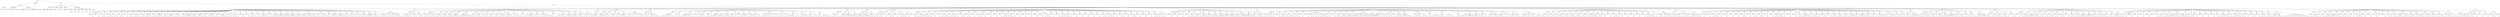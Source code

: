 digraph Tree {
	"t0" [label = "TEI"];
	"t1" [label = "teiHeader"];
	"t2" [label = "fileDesc"];
	"t3" [label = "titleStmt"];
	"t4" [label = "title"];
	"t5" [label = "author"];
	"t6" [label = "publicationStmt"];
	"t7" [label = "editor"];
	"t8" [label = "publisher"];
	"t9" [label = "idno"];
	"t10" [label = "rights"];
	"t11" [label = "SourceDesc"];
	"t12" [label = "genre"];
	"t13" [label = "inspiration"];
	"t14" [label = "structure"];
	"t15" [label = "type"];
	"t16" [label = "periode"];
	"t17" [label = "taille"];
	"t18" [label = "permalien"];
	"t19" [label = "text"];
	"t20" [label = "front"];
	"t21" [label = "docTitle"];
	"t22" [label = "titlePart"];
	"t23" [label = "titlePart"];
	"t24" [label = "titlePart"];
	"t25" [label = "titlePart"];
	"t26" [label = "docDate"];
	"t27" [label = "docAuthor"];
	"t28" [label = "docImprint"];
	"t29" [label = "editor"];
	"t30" [label = "printer"];
	"t31" [label = "performance"];
	"t32" [label = "premiere"];
	"t33" [label = "castList"];
	"t34" [label = "head"];
	"t35" [label = "castItem"];
	"t36" [label = "role"];
	"t37" [label = "castItem"];
	"t38" [label = "role"];
	"t39" [label = "castItem"];
	"t40" [label = "role"];
	"t41" [label = "castItem"];
	"t42" [label = "role"];
	"t43" [label = "castItem"];
	"t44" [label = "role"];
	"t45" [label = "castItem"];
	"t46" [label = "role"];
	"t47" [label = "castItem"];
	"t48" [label = "role"];
	"t49" [label = "set"];
	"t50" [label = "body"];
	"t51" [label = "div1"];
	"t52" [label = "head"];
	"t53" [label = "div2"];
	"t54" [label = "head"];
	"t55" [label = "sp"];
	"t56" [label = "speaker"];
	"t57" [label = "p"];
	"t58" [label = "s"];
	"t59" [label = "sp"];
	"t60" [label = "speaker"];
	"t61" [label = "p"];
	"t62" [label = "s"];
	"t63" [label = "sp"];
	"t64" [label = "speaker"];
	"t65" [label = "p"];
	"t66" [label = "s"];
	"t67" [label = "s"];
	"t68" [label = "sp"];
	"t69" [label = "speaker"];
	"t70" [label = "p"];
	"t71" [label = "s"];
	"t72" [label = "s"];
	"t73" [label = "s"];
	"t74" [label = "sp"];
	"t75" [label = "speaker"];
	"t76" [label = "p"];
	"t77" [label = "s"];
	"t78" [label = "s"];
	"t79" [label = "sp"];
	"t80" [label = "speaker"];
	"t81" [label = "p"];
	"t82" [label = "s"];
	"t83" [label = "s"];
	"t84" [label = "sp"];
	"t85" [label = "speaker"];
	"t86" [label = "p"];
	"t87" [label = "s"];
	"t88" [label = "sp"];
	"t89" [label = "speaker"];
	"t90" [label = "p"];
	"t91" [label = "s"];
	"t92" [label = "s"];
	"t93" [label = "sp"];
	"t94" [label = "speaker"];
	"t95" [label = "p"];
	"t96" [label = "s"];
	"t97" [label = "s"];
	"t98" [label = "s"];
	"t99" [label = "sp"];
	"t100" [label = "speaker"];
	"t101" [label = "p"];
	"t102" [label = "s"];
	"t103" [label = "s"];
	"t104" [label = "sp"];
	"t105" [label = "speaker"];
	"t106" [label = "p"];
	"t107" [label = "s"];
	"t108" [label = "s"];
	"t109" [label = "s"];
	"t110" [label = "sp"];
	"t111" [label = "speaker"];
	"t112" [label = "p"];
	"t113" [label = "s"];
	"t114" [label = "sp"];
	"t115" [label = "speaker"];
	"t116" [label = "p"];
	"t117" [label = "s"];
	"t118" [label = "s"];
	"t119" [label = "s"];
	"t120" [label = "s"];
	"t121" [label = "sp"];
	"t122" [label = "speaker"];
	"t123" [label = "p"];
	"t124" [label = "s"];
	"t125" [label = "sp"];
	"t126" [label = "speaker"];
	"t127" [label = "p"];
	"t128" [label = "s"];
	"t129" [label = "s"];
	"t130" [label = "s"];
	"t131" [label = "s"];
	"t132" [label = "sp"];
	"t133" [label = "speaker"];
	"t134" [label = "p"];
	"t135" [label = "s"];
	"t136" [label = "s"];
	"t137" [label = "s"];
	"t138" [label = "sp"];
	"t139" [label = "speaker"];
	"t140" [label = "p"];
	"t141" [label = "s"];
	"t142" [label = "s"];
	"t143" [label = "s"];
	"t144" [label = "s"];
	"t145" [label = "s"];
	"t146" [label = "s"];
	"t147" [label = "s"];
	"t148" [label = "sp"];
	"t149" [label = "speaker"];
	"t150" [label = "p"];
	"t151" [label = "s"];
	"t152" [label = "sp"];
	"t153" [label = "speaker"];
	"t154" [label = "p"];
	"t155" [label = "s"];
	"t156" [label = "s"];
	"t157" [label = "s"];
	"t158" [label = "sp"];
	"t159" [label = "speaker"];
	"t160" [label = "p"];
	"t161" [label = "s"];
	"t162" [label = "sp"];
	"t163" [label = "speaker"];
	"t164" [label = "p"];
	"t165" [label = "s"];
	"t166" [label = "s"];
	"t167" [label = "s"];
	"t168" [label = "s"];
	"t169" [label = "sp"];
	"t170" [label = "speaker"];
	"t171" [label = "p"];
	"t172" [label = "s"];
	"t173" [label = "sp"];
	"t174" [label = "speaker"];
	"t175" [label = "p"];
	"t176" [label = "s"];
	"t177" [label = "s"];
	"t178" [label = "s"];
	"t179" [label = "s"];
	"t180" [label = "sp"];
	"t181" [label = "speaker"];
	"t182" [label = "p"];
	"t183" [label = "s"];
	"t184" [label = "sp"];
	"t185" [label = "speaker"];
	"t186" [label = "p"];
	"t187" [label = "s"];
	"t188" [label = "s"];
	"t189" [label = "s"];
	"t190" [label = "sp"];
	"t191" [label = "speaker"];
	"t192" [label = "p"];
	"t193" [label = "s"];
	"t194" [label = "sp"];
	"t195" [label = "speaker"];
	"t196" [label = "p"];
	"t197" [label = "s"];
	"t198" [label = "s"];
	"t199" [label = "sp"];
	"t200" [label = "speaker"];
	"t201" [label = "p"];
	"t202" [label = "s"];
	"t203" [label = "sp"];
	"t204" [label = "speaker"];
	"t205" [label = "p"];
	"t206" [label = "s"];
	"t207" [label = "s"];
	"t208" [label = "s"];
	"t209" [label = "sp"];
	"t210" [label = "speaker"];
	"t211" [label = "p"];
	"t212" [label = "s"];
	"t213" [label = "sp"];
	"t214" [label = "speaker"];
	"t215" [label = "p"];
	"t216" [label = "s"];
	"t217" [label = "s"];
	"t218" [label = "s"];
	"t219" [label = "s"];
	"t220" [label = "sp"];
	"t221" [label = "speaker"];
	"t222" [label = "p"];
	"t223" [label = "s"];
	"t224" [label = "sp"];
	"t225" [label = "speaker"];
	"t226" [label = "p"];
	"t227" [label = "s"];
	"t228" [label = "sp"];
	"t229" [label = "speaker"];
	"t230" [label = "p"];
	"t231" [label = "s"];
	"t232" [label = "s"];
	"t233" [label = "s"];
	"t234" [label = "sp"];
	"t235" [label = "speaker"];
	"t236" [label = "p"];
	"t237" [label = "s"];
	"t238" [label = "s"];
	"t239" [label = "sp"];
	"t240" [label = "speaker"];
	"t241" [label = "p"];
	"t242" [label = "s"];
	"t243" [label = "s"];
	"t244" [label = "s"];
	"t245" [label = "s"];
	"t246" [label = "sp"];
	"t247" [label = "speaker"];
	"t248" [label = "p"];
	"t249" [label = "s"];
	"t250" [label = "s"];
	"t251" [label = "s"];
	"t252" [label = "s"];
	"t253" [label = "s"];
	"t254" [label = "s"];
	"t255" [label = "s"];
	"t256" [label = "sp"];
	"t257" [label = "speaker"];
	"t258" [label = "p"];
	"t259" [label = "s"];
	"t260" [label = "s"];
	"t261" [label = "s"];
	"t262" [label = "stage"];
	"t263" [label = "p"];
	"t264" [label = "s"];
	"t265" [label = "stage"];
	"t266" [label = "sp"];
	"t267" [label = "speaker"];
	"t268" [label = "p"];
	"t269" [label = "s"];
	"t270" [label = "stage"];
	"t271" [label = "p"];
	"t272" [label = "s"];
	"t273" [label = "s"];
	"t274" [label = "s"];
	"t275" [label = "s"];
	"t276" [label = "s"];
	"t277" [label = "sp"];
	"t278" [label = "speaker"];
	"t279" [label = "p"];
	"t280" [label = "s"];
	"t281" [label = "s"];
	"t282" [label = "s"];
	"t283" [label = "s"];
	"t284" [label = "sp"];
	"t285" [label = "speaker"];
	"t286" [label = "p"];
	"t287" [label = "s"];
	"t288" [label = "s"];
	"t289" [label = "s"];
	"t290" [label = "sp"];
	"t291" [label = "speaker"];
	"t292" [label = "p"];
	"t293" [label = "s"];
	"t294" [label = "sp"];
	"t295" [label = "speaker"];
	"t296" [label = "p"];
	"t297" [label = "s"];
	"t298" [label = "s"];
	"t299" [label = "sp"];
	"t300" [label = "speaker"];
	"t301" [label = "p"];
	"t302" [label = "s"];
	"t303" [label = "s"];
	"t304" [label = "sp"];
	"t305" [label = "speaker"];
	"t306" [label = "p"];
	"t307" [label = "s"];
	"t308" [label = "sp"];
	"t309" [label = "speaker"];
	"t310" [label = "p"];
	"t311" [label = "s"];
	"t312" [label = "sp"];
	"t313" [label = "speaker"];
	"t314" [label = "p"];
	"t315" [label = "s"];
	"t316" [label = "s"];
	"t317" [label = "s"];
	"t318" [label = "s"];
	"t319" [label = "s"];
	"t320" [label = "s"];
	"t321" [label = "s"];
	"t322" [label = "sp"];
	"t323" [label = "speaker"];
	"t324" [label = "p"];
	"t325" [label = "s"];
	"t326" [label = "sp"];
	"t327" [label = "speaker"];
	"t328" [label = "p"];
	"t329" [label = "s"];
	"t330" [label = "s"];
	"t331" [label = "s"];
	"t332" [label = "stage"];
	"t333" [label = "p"];
	"t334" [label = "s"];
	"t335" [label = "s"];
	"t336" [label = "stage"];
	"t337" [label = "p"];
	"t338" [label = "s"];
	"t339" [label = "s"];
	"t340" [label = "s"];
	"t341" [label = "s"];
	"t342" [label = "s"];
	"t343" [label = "stage"];
	"t344" [label = "p"];
	"t345" [label = "s"];
	"t346" [label = "s"];
	"t347" [label = "s"];
	"t348" [label = "div2"];
	"t349" [label = "head"];
	"t350" [label = "sp"];
	"t351" [label = "speaker"];
	"t352" [label = "p"];
	"t353" [label = "s"];
	"t354" [label = "sp"];
	"t355" [label = "speaker"];
	"t356" [label = "p"];
	"t357" [label = "s"];
	"t358" [label = "s"];
	"t359" [label = "sp"];
	"t360" [label = "speaker"];
	"t361" [label = "p"];
	"t362" [label = "s"];
	"t363" [label = "s"];
	"t364" [label = "div2"];
	"t365" [label = "head"];
	"t366" [label = "sp"];
	"t367" [label = "speaker"];
	"t368" [label = "p"];
	"t369" [label = "s"];
	"t370" [label = "s"];
	"t371" [label = "s"];
	"t372" [label = "stage"];
	"t373" [label = "p"];
	"t374" [label = "s"];
	"t375" [label = "s"];
	"t376" [label = "stage"];
	"t377" [label = "sp"];
	"t378" [label = "speaker"];
	"t379" [label = "p"];
	"t380" [label = "s"];
	"t381" [label = "s"];
	"t382" [label = "s"];
	"t383" [label = "sp"];
	"t384" [label = "speaker"];
	"t385" [label = "p"];
	"t386" [label = "s"];
	"t387" [label = "s"];
	"t388" [label = "sp"];
	"t389" [label = "speaker"];
	"t390" [label = "p"];
	"t391" [label = "s"];
	"t392" [label = "sp"];
	"t393" [label = "speaker"];
	"t394" [label = "p"];
	"t395" [label = "s"];
	"t396" [label = "s"];
	"t397" [label = "s"];
	"t398" [label = "sp"];
	"t399" [label = "speaker"];
	"t400" [label = "p"];
	"t401" [label = "s"];
	"t402" [label = "s"];
	"t403" [label = "s"];
	"t404" [label = "s"];
	"t405" [label = "s"];
	"t406" [label = "s"];
	"t407" [label = "s"];
	"t408" [label = "s"];
	"t409" [label = "s"];
	"t410" [label = "sp"];
	"t411" [label = "speaker"];
	"t412" [label = "p"];
	"t413" [label = "s"];
	"t414" [label = "s"];
	"t415" [label = "s"];
	"t416" [label = "sp"];
	"t417" [label = "speaker"];
	"t418" [label = "p"];
	"t419" [label = "s"];
	"t420" [label = "sp"];
	"t421" [label = "speaker"];
	"t422" [label = "p"];
	"t423" [label = "s"];
	"t424" [label = "s"];
	"t425" [label = "sp"];
	"t426" [label = "speaker"];
	"t427" [label = "p"];
	"t428" [label = "s"];
	"t429" [label = "s"];
	"t430" [label = "sp"];
	"t431" [label = "speaker"];
	"t432" [label = "p"];
	"t433" [label = "s"];
	"t434" [label = "s"];
	"t435" [label = "sp"];
	"t436" [label = "speaker"];
	"t437" [label = "p"];
	"t438" [label = "s"];
	"t439" [label = "s"];
	"t440" [label = "s"];
	"t441" [label = "sp"];
	"t442" [label = "speaker"];
	"t443" [label = "p"];
	"t444" [label = "s"];
	"t445" [label = "s"];
	"t446" [label = "s"];
	"t447" [label = "s"];
	"t448" [label = "sp"];
	"t449" [label = "speaker"];
	"t450" [label = "p"];
	"t451" [label = "s"];
	"t452" [label = "s"];
	"t453" [label = "s"];
	"t454" [label = "s"];
	"t455" [label = "sp"];
	"t456" [label = "speaker"];
	"t457" [label = "p"];
	"t458" [label = "s"];
	"t459" [label = "s"];
	"t460" [label = "s"];
	"t461" [label = "s"];
	"t462" [label = "s"];
	"t463" [label = "s"];
	"t464" [label = "sp"];
	"t465" [label = "speaker"];
	"t466" [label = "p"];
	"t467" [label = "s"];
	"t468" [label = "sp"];
	"t469" [label = "speaker"];
	"t470" [label = "p"];
	"t471" [label = "s"];
	"t472" [label = "sp"];
	"t473" [label = "speaker"];
	"t474" [label = "p"];
	"t475" [label = "s"];
	"t476" [label = "s"];
	"t477" [label = "s"];
	"t478" [label = "s"];
	"t479" [label = "s"];
	"t480" [label = "s"];
	"t481" [label = "sp"];
	"t482" [label = "speaker"];
	"t483" [label = "p"];
	"t484" [label = "s"];
	"t485" [label = "s"];
	"t486" [label = "s"];
	"t487" [label = "s"];
	"t488" [label = "s"];
	"t489" [label = "s"];
	"t490" [label = "sp"];
	"t491" [label = "speaker"];
	"t492" [label = "p"];
	"t493" [label = "s"];
	"t494" [label = "s"];
	"t495" [label = "s"];
	"t496" [label = "sp"];
	"t497" [label = "speaker"];
	"t498" [label = "p"];
	"t499" [label = "s"];
	"t500" [label = "s"];
	"t501" [label = "sp"];
	"t502" [label = "speaker"];
	"t503" [label = "p"];
	"t504" [label = "s"];
	"t505" [label = "s"];
	"t506" [label = "sp"];
	"t507" [label = "speaker"];
	"t508" [label = "p"];
	"t509" [label = "s"];
	"t510" [label = "s"];
	"t511" [label = "sp"];
	"t512" [label = "speaker"];
	"t513" [label = "p"];
	"t514" [label = "s"];
	"t515" [label = "stage"];
	"t516" [label = "div2"];
	"t517" [label = "head"];
	"t518" [label = "sp"];
	"t519" [label = "speaker"];
	"t520" [label = "p"];
	"t521" [label = "s"];
	"t522" [label = "s"];
	"t523" [label = "s"];
	"t524" [label = "div2"];
	"t525" [label = "head"];
	"t526" [label = "sp"];
	"t527" [label = "speaker"];
	"t528" [label = "p"];
	"t529" [label = "s"];
	"t530" [label = "s"];
	"t531" [label = "s"];
	"t532" [label = "s"];
	"t533" [label = "s"];
	"t534" [label = "sp"];
	"t535" [label = "speaker"];
	"t536" [label = "p"];
	"t537" [label = "s"];
	"t538" [label = "sp"];
	"t539" [label = "speaker"];
	"t540" [label = "p"];
	"t541" [label = "s"];
	"t542" [label = "s"];
	"t543" [label = "sp"];
	"t544" [label = "speaker"];
	"t545" [label = "p"];
	"t546" [label = "s"];
	"t547" [label = "s"];
	"t548" [label = "s"];
	"t549" [label = "s"];
	"t550" [label = "s"];
	"t551" [label = "s"];
	"t552" [label = "sp"];
	"t553" [label = "speaker"];
	"t554" [label = "p"];
	"t555" [label = "s"];
	"t556" [label = "sp"];
	"t557" [label = "speaker"];
	"t558" [label = "p"];
	"t559" [label = "s"];
	"t560" [label = "s"];
	"t561" [label = "stage"];
	"t562" [label = "p"];
	"t563" [label = "s"];
	"t564" [label = "s"];
	"t565" [label = "stage"];
	"t566" [label = "p"];
	"t567" [label = "s"];
	"t568" [label = "s"];
	"t569" [label = "div2"];
	"t570" [label = "head"];
	"t571" [label = "sp"];
	"t572" [label = "speaker"];
	"t573" [label = "p"];
	"t574" [label = "s"];
	"t575" [label = "s"];
	"t576" [label = "sp"];
	"t577" [label = "speaker"];
	"t578" [label = "p"];
	"t579" [label = "s"];
	"t580" [label = "s"];
	"t581" [label = "s"];
	"t582" [label = "s"];
	"t583" [label = "s"];
	"t584" [label = "div2"];
	"t585" [label = "head"];
	"t586" [label = "sp"];
	"t587" [label = "speaker"];
	"t588" [label = "p"];
	"t589" [label = "s"];
	"t590" [label = "s"];
	"t591" [label = "s"];
	"t592" [label = "s"];
	"t593" [label = "s"];
	"t594" [label = "s"];
	"t595" [label = "s"];
	"t596" [label = "sp"];
	"t597" [label = "speaker"];
	"t598" [label = "p"];
	"t599" [label = "s"];
	"t600" [label = "sp"];
	"t601" [label = "speaker"];
	"t602" [label = "p"];
	"t603" [label = "s"];
	"t604" [label = "s"];
	"t605" [label = "s"];
	"t606" [label = "s"];
	"t607" [label = "s"];
	"t608" [label = "s"];
	"t609" [label = "s"];
	"t610" [label = "stage"];
	"t611" [label = "p"];
	"t612" [label = "s"];
	"t613" [label = "sp"];
	"t614" [label = "speaker"];
	"t615" [label = "p"];
	"t616" [label = "s"];
	"t617" [label = "sp"];
	"t618" [label = "speaker"];
	"t619" [label = "p"];
	"t620" [label = "s"];
	"t621" [label = "s"];
	"t622" [label = "s"];
	"t623" [label = "sp"];
	"t624" [label = "speaker"];
	"t625" [label = "p"];
	"t626" [label = "s"];
	"t627" [label = "sp"];
	"t628" [label = "speaker"];
	"t629" [label = "p"];
	"t630" [label = "s"];
	"t631" [label = "s"];
	"t632" [label = "s"];
	"t633" [label = "s"];
	"t634" [label = "s"];
	"t635" [label = "s"];
	"t636" [label = "s"];
	"t637" [label = "s"];
	"t638" [label = "s"];
	"t639" [label = "sp"];
	"t640" [label = "speaker"];
	"t641" [label = "p"];
	"t642" [label = "s"];
	"t643" [label = "s"];
	"t644" [label = "stage"];
	"t645" [label = "p"];
	"t646" [label = "s"];
	"t647" [label = "sp"];
	"t648" [label = "speaker"];
	"t649" [label = "p"];
	"t650" [label = "s"];
	"t651" [label = "sp"];
	"t652" [label = "speaker"];
	"t653" [label = "p"];
	"t654" [label = "s"];
	"t655" [label = "sp"];
	"t656" [label = "speaker"];
	"t657" [label = "p"];
	"t658" [label = "s"];
	"t659" [label = "s"];
	"t660" [label = "s"];
	"t661" [label = "s"];
	"t662" [label = "sp"];
	"t663" [label = "speaker"];
	"t664" [label = "p"];
	"t665" [label = "s"];
	"t666" [label = "s"];
	"t667" [label = "s"];
	"t668" [label = "s"];
	"t669" [label = "sp"];
	"t670" [label = "speaker"];
	"t671" [label = "p"];
	"t672" [label = "s"];
	"t673" [label = "s"];
	"t674" [label = "sp"];
	"t675" [label = "speaker"];
	"t676" [label = "p"];
	"t677" [label = "s"];
	"t678" [label = "s"];
	"t679" [label = "s"];
	"t680" [label = "s"];
	"t681" [label = "s"];
	"t682" [label = "stage"];
	"t683" [label = "p"];
	"t684" [label = "s"];
	"t685" [label = "stage"];
	"t686" [label = "p"];
	"t687" [label = "s"];
	"t688" [label = "s"];
	"t689" [label = "sp"];
	"t690" [label = "speaker"];
	"t691" [label = "p"];
	"t692" [label = "s"];
	"t693" [label = "s"];
	"t694" [label = "stage"];
	"t695" [label = "p"];
	"t696" [label = "s"];
	"t697" [label = "s"];
	"t698" [label = "s"];
	"t699" [label = "s"];
	"t700" [label = "s"];
	"t701" [label = "s"];
	"t702" [label = "sp"];
	"t703" [label = "speaker"];
	"t704" [label = "p"];
	"t705" [label = "s"];
	"t706" [label = "sp"];
	"t707" [label = "speaker"];
	"t708" [label = "p"];
	"t709" [label = "s"];
	"t710" [label = "s"];
	"t711" [label = "s"];
	"t712" [label = "s"];
	"t713" [label = "s"];
	"t714" [label = "s"];
	"t715" [label = "sp"];
	"t716" [label = "speaker"];
	"t717" [label = "p"];
	"t718" [label = "s"];
	"t719" [label = "s"];
	"t720" [label = "s"];
	"t721" [label = "sp"];
	"t722" [label = "speaker"];
	"t723" [label = "p"];
	"t724" [label = "s"];
	"t725" [label = "s"];
	"t726" [label = "s"];
	"t727" [label = "s"];
	"t728" [label = "s"];
	"t729" [label = "div2"];
	"t730" [label = "head"];
	"t731" [label = "sp"];
	"t732" [label = "speaker"];
	"t733" [label = "p"];
	"t734" [label = "s"];
	"t735" [label = "s"];
	"t736" [label = "s"];
	"t737" [label = "sp"];
	"t738" [label = "speaker"];
	"t739" [label = "p"];
	"t740" [label = "s"];
	"t741" [label = "s"];
	"t742" [label = "s"];
	"t743" [label = "s"];
	"t744" [label = "s"];
	"t745" [label = "s"];
	"t746" [label = "s"];
	"t747" [label = "s"];
	"t748" [label = "s"];
	"t749" [label = "sp"];
	"t750" [label = "speaker"];
	"t751" [label = "p"];
	"t752" [label = "s"];
	"t753" [label = "sp"];
	"t754" [label = "speaker"];
	"t755" [label = "p"];
	"t756" [label = "s"];
	"t757" [label = "s"];
	"t758" [label = "s"];
	"t759" [label = "div2"];
	"t760" [label = "head"];
	"t761" [label = "sp"];
	"t762" [label = "speaker"];
	"t763" [label = "p"];
	"t764" [label = "s"];
	"t765" [label = "s"];
	"t766" [label = "s"];
	"t767" [label = "sp"];
	"t768" [label = "speaker"];
	"t769" [label = "p"];
	"t770" [label = "s"];
	"t771" [label = "sp"];
	"t772" [label = "speaker"];
	"t773" [label = "p"];
	"t774" [label = "s"];
	"t775" [label = "div2"];
	"t776" [label = "head"];
	"t777" [label = "sp"];
	"t778" [label = "speaker"];
	"t779" [label = "p"];
	"t780" [label = "s"];
	"t781" [label = "s"];
	"t782" [label = "sp"];
	"t783" [label = "speaker"];
	"t784" [label = "p"];
	"t785" [label = "s"];
	"t786" [label = "sp"];
	"t787" [label = "speaker"];
	"t788" [label = "p"];
	"t789" [label = "s"];
	"t790" [label = "s"];
	"t791" [label = "sp"];
	"t792" [label = "speaker"];
	"t793" [label = "p"];
	"t794" [label = "s"];
	"t795" [label = "sp"];
	"t796" [label = "speaker"];
	"t797" [label = "p"];
	"t798" [label = "s"];
	"t799" [label = "s"];
	"t800" [label = "s"];
	"t801" [label = "sp"];
	"t802" [label = "speaker"];
	"t803" [label = "p"];
	"t804" [label = "s"];
	"t805" [label = "stage"];
	"t806" [label = "div2"];
	"t807" [label = "head"];
	"t808" [label = "sp"];
	"t809" [label = "speaker"];
	"t810" [label = "p"];
	"t811" [label = "s"];
	"t812" [label = "sp"];
	"t813" [label = "speaker"];
	"t814" [label = "p"];
	"t815" [label = "s"];
	"t816" [label = "s"];
	"t817" [label = "s"];
	"t818" [label = "s"];
	"t819" [label = "s"];
	"t820" [label = "s"];
	"t821" [label = "sp"];
	"t822" [label = "speaker"];
	"t823" [label = "p"];
	"t824" [label = "s"];
	"t825" [label = "sp"];
	"t826" [label = "speaker"];
	"t827" [label = "p"];
	"t828" [label = "s"];
	"t829" [label = "sp"];
	"t830" [label = "speaker"];
	"t831" [label = "p"];
	"t832" [label = "s"];
	"t833" [label = "sp"];
	"t834" [label = "speaker"];
	"t835" [label = "p"];
	"t836" [label = "s"];
	"t837" [label = "s"];
	"t838" [label = "s"];
	"t839" [label = "s"];
	"t840" [label = "sp"];
	"t841" [label = "speaker"];
	"t842" [label = "p"];
	"t843" [label = "s"];
	"t844" [label = "s"];
	"t845" [label = "s"];
	"t846" [label = "sp"];
	"t847" [label = "speaker"];
	"t848" [label = "p"];
	"t849" [label = "s"];
	"t850" [label = "stage"];
	"t851" [label = "p"];
	"t852" [label = "s"];
	"t853" [label = "s"];
	"t854" [label = "sp"];
	"t855" [label = "speaker"];
	"t856" [label = "p"];
	"t857" [label = "s"];
	"t858" [label = "s"];
	"t859" [label = "sp"];
	"t860" [label = "speaker"];
	"t861" [label = "p"];
	"t862" [label = "s"];
	"t863" [label = "sp"];
	"t864" [label = "speaker"];
	"t865" [label = "p"];
	"t866" [label = "s"];
	"t867" [label = "s"];
	"t868" [label = "stage"];
	"t869" [label = "p"];
	"t870" [label = "s"];
	"t871" [label = "sp"];
	"t872" [label = "speaker"];
	"t873" [label = "p"];
	"t874" [label = "s"];
	"t875" [label = "sp"];
	"t876" [label = "speaker"];
	"t877" [label = "p"];
	"t878" [label = "s"];
	"t879" [label = "sp"];
	"t880" [label = "speaker"];
	"t881" [label = "p"];
	"t882" [label = "s"];
	"t883" [label = "sp"];
	"t884" [label = "speaker"];
	"t885" [label = "p"];
	"t886" [label = "s"];
	"t887" [label = "s"];
	"t888" [label = "s"];
	"t889" [label = "s"];
	"t890" [label = "s"];
	"t891" [label = "sp"];
	"t892" [label = "speaker"];
	"t893" [label = "p"];
	"t894" [label = "s"];
	"t895" [label = "sp"];
	"t896" [label = "speaker"];
	"t897" [label = "p"];
	"t898" [label = "s"];
	"t899" [label = "sp"];
	"t900" [label = "speaker"];
	"t901" [label = "p"];
	"t902" [label = "s"];
	"t903" [label = "sp"];
	"t904" [label = "speaker"];
	"t905" [label = "p"];
	"t906" [label = "s"];
	"t907" [label = "sp"];
	"t908" [label = "speaker"];
	"t909" [label = "p"];
	"t910" [label = "s"];
	"t911" [label = "sp"];
	"t912" [label = "speaker"];
	"t913" [label = "p"];
	"t914" [label = "s"];
	"t915" [label = "stage"];
	"t916" [label = "p"];
	"t917" [label = "s"];
	"t918" [label = "s"];
	"t919" [label = "s"];
	"t920" [label = "sp"];
	"t921" [label = "speaker"];
	"t922" [label = "p"];
	"t923" [label = "s"];
	"t924" [label = "sp"];
	"t925" [label = "speaker"];
	"t926" [label = "p"];
	"t927" [label = "s"];
	"t928" [label = "sp"];
	"t929" [label = "speaker"];
	"t930" [label = "p"];
	"t931" [label = "s"];
	"t932" [label = "s"];
	"t933" [label = "s"];
	"t934" [label = "s"];
	"t935" [label = "sp"];
	"t936" [label = "speaker"];
	"t937" [label = "p"];
	"t938" [label = "s"];
	"t939" [label = "sp"];
	"t940" [label = "speaker"];
	"t941" [label = "p"];
	"t942" [label = "s"];
	"t943" [label = "sp"];
	"t944" [label = "speaker"];
	"t945" [label = "p"];
	"t946" [label = "s"];
	"t947" [label = "sp"];
	"t948" [label = "speaker"];
	"t949" [label = "p"];
	"t950" [label = "s"];
	"t951" [label = "sp"];
	"t952" [label = "speaker"];
	"t953" [label = "p"];
	"t954" [label = "s"];
	"t955" [label = "sp"];
	"t956" [label = "speaker"];
	"t957" [label = "p"];
	"t958" [label = "s"];
	"t959" [label = "sp"];
	"t960" [label = "speaker"];
	"t961" [label = "p"];
	"t962" [label = "s"];
	"t963" [label = "s"];
	"t964" [label = "sp"];
	"t965" [label = "speaker"];
	"t966" [label = "p"];
	"t967" [label = "s"];
	"t968" [label = "s"];
	"t969" [label = "s"];
	"t970" [label = "sp"];
	"t971" [label = "speaker"];
	"t972" [label = "p"];
	"t973" [label = "s"];
	"t974" [label = "sp"];
	"t975" [label = "speaker"];
	"t976" [label = "p"];
	"t977" [label = "s"];
	"t978" [label = "s"];
	"t979" [label = "sp"];
	"t980" [label = "speaker"];
	"t981" [label = "p"];
	"t982" [label = "s"];
	"t983" [label = "sp"];
	"t984" [label = "speaker"];
	"t985" [label = "p"];
	"t986" [label = "s"];
	"t987" [label = "s"];
	"t988" [label = "sp"];
	"t989" [label = "speaker"];
	"t990" [label = "p"];
	"t991" [label = "s"];
	"t992" [label = "sp"];
	"t993" [label = "speaker"];
	"t994" [label = "p"];
	"t995" [label = "s"];
	"t996" [label = "sp"];
	"t997" [label = "speaker"];
	"t998" [label = "p"];
	"t999" [label = "s"];
	"t1000" [label = "sp"];
	"t1001" [label = "speaker"];
	"t1002" [label = "p"];
	"t1003" [label = "s"];
	"t1004" [label = "s"];
	"t1005" [label = "s"];
	"t1006" [label = "sp"];
	"t1007" [label = "speaker"];
	"t1008" [label = "p"];
	"t1009" [label = "s"];
	"t1010" [label = "s"];
	"t1011" [label = "stage"];
	"t1012" [label = "div2"];
	"t1013" [label = "head"];
	"t1014" [label = "stage"];
	"t1015" [label = "sp"];
	"t1016" [label = "speaker"];
	"t1017" [label = "p"];
	"t1018" [label = "s"];
	"t1019" [label = "sp"];
	"t1020" [label = "speaker"];
	"t1021" [label = "p"];
	"t1022" [label = "s"];
	"t1023" [label = "sp"];
	"t1024" [label = "speaker"];
	"t1025" [label = "p"];
	"t1026" [label = "s"];
	"t1027" [label = "sp"];
	"t1028" [label = "speaker"];
	"t1029" [label = "p"];
	"t1030" [label = "s"];
	"t1031" [label = "sp"];
	"t1032" [label = "speaker"];
	"t1033" [label = "p"];
	"t1034" [label = "s"];
	"t1035" [label = "sp"];
	"t1036" [label = "speaker"];
	"t1037" [label = "p"];
	"t1038" [label = "s"];
	"t1039" [label = "s"];
	"t1040" [label = "s"];
	"t1041" [label = "sp"];
	"t1042" [label = "speaker"];
	"t1043" [label = "p"];
	"t1044" [label = "s"];
	"t1045" [label = "s"];
	"t1046" [label = "s"];
	"t1047" [label = "sp"];
	"t1048" [label = "speaker"];
	"t1049" [label = "p"];
	"t1050" [label = "s"];
	"t1051" [label = "s"];
	"t1052" [label = "sp"];
	"t1053" [label = "speaker"];
	"t1054" [label = "p"];
	"t1055" [label = "s"];
	"t1056" [label = "s"];
	"t1057" [label = "sp"];
	"t1058" [label = "speaker"];
	"t1059" [label = "p"];
	"t1060" [label = "s"];
	"t1061" [label = "sp"];
	"t1062" [label = "speaker"];
	"t1063" [label = "p"];
	"t1064" [label = "s"];
	"t1065" [label = "s"];
	"t1066" [label = "s"];
	"t1067" [label = "s"];
	"t1068" [label = "s"];
	"t1069" [label = "s"];
	"t1070" [label = "s"];
	"t1071" [label = "s"];
	"t1072" [label = "s"];
	"t1073" [label = "s"];
	"t1074" [label = "sp"];
	"t1075" [label = "speaker"];
	"t1076" [label = "p"];
	"t1077" [label = "s"];
	"t1078" [label = "sp"];
	"t1079" [label = "speaker"];
	"t1080" [label = "p"];
	"t1081" [label = "s"];
	"t1082" [label = "s"];
	"t1083" [label = "s"];
	"t1084" [label = "s"];
	"t1085" [label = "s"];
	"t1086" [label = "stage"];
	"t1087" [label = "p"];
	"t1088" [label = "s"];
	"t1089" [label = "sp"];
	"t1090" [label = "speaker"];
	"t1091" [label = "p"];
	"t1092" [label = "s"];
	"t1093" [label = "sp"];
	"t1094" [label = "speaker"];
	"t1095" [label = "p"];
	"t1096" [label = "s"];
	"t1097" [label = "s"];
	"t1098" [label = "s"];
	"t1099" [label = "div2"];
	"t1100" [label = "head"];
	"t1101" [label = "sp"];
	"t1102" [label = "speaker"];
	"t1103" [label = "p"];
	"t1104" [label = "s"];
	"t1105" [label = "div2"];
	"t1106" [label = "head"];
	"t1107" [label = "sp"];
	"t1108" [label = "speaker"];
	"t1109" [label = "p"];
	"t1110" [label = "s"];
	"t1111" [label = "s"];
	"t1112" [label = "s"];
	"t1113" [label = "stage"];
	"t1114" [label = "p"];
	"t1115" [label = "s"];
	"t1116" [label = "sp"];
	"t1117" [label = "speaker"];
	"t1118" [label = "p"];
	"t1119" [label = "s"];
	"t1120" [label = "sp"];
	"t1121" [label = "speaker"];
	"t1122" [label = "p"];
	"t1123" [label = "s"];
	"t1124" [label = "s"];
	"t1125" [label = "s"];
	"t1126" [label = "s"];
	"t1127" [label = "sp"];
	"t1128" [label = "speaker"];
	"t1129" [label = "p"];
	"t1130" [label = "s"];
	"t1131" [label = "s"];
	"t1132" [label = "sp"];
	"t1133" [label = "speaker"];
	"t1134" [label = "p"];
	"t1135" [label = "s"];
	"t1136" [label = "s"];
	"t1137" [label = "s"];
	"t1138" [label = "sp"];
	"t1139" [label = "speaker"];
	"t1140" [label = "p"];
	"t1141" [label = "s"];
	"t1142" [label = "sp"];
	"t1143" [label = "speaker"];
	"t1144" [label = "p"];
	"t1145" [label = "s"];
	"t1146" [label = "stage"];
	"t1147" [label = "p"];
	"t1148" [label = "s"];
	"t1149" [label = "s"];
	"t1150" [label = "stage"];
	"t1151" [label = "p"];
	"t1152" [label = "s"];
	"t1153" [label = "s"];
	"t1154" [label = "stage"];
	"t1155" [label = "p"];
	"t1156" [label = "s"];
	"t1157" [label = "s"];
	"t1158" [label = "s"];
	"t1159" [label = "s"];
	"t1160" [label = "sp"];
	"t1161" [label = "speaker"];
	"t1162" [label = "p"];
	"t1163" [label = "s"];
	"t1164" [label = "sp"];
	"t1165" [label = "speaker"];
	"t1166" [label = "p"];
	"t1167" [label = "s"];
	"t1168" [label = "sp"];
	"t1169" [label = "speaker"];
	"t1170" [label = "p"];
	"t1171" [label = "s"];
	"t1172" [label = "sp"];
	"t1173" [label = "speaker"];
	"t1174" [label = "p"];
	"t1175" [label = "s"];
	"t1176" [label = "s"];
	"t1177" [label = "sp"];
	"t1178" [label = "speaker"];
	"t1179" [label = "p"];
	"t1180" [label = "s"];
	"t1181" [label = "s"];
	"t1182" [label = "sp"];
	"t1183" [label = "speaker"];
	"t1184" [label = "p"];
	"t1185" [label = "s"];
	"t1186" [label = "s"];
	"t1187" [label = "s"];
	"t1188" [label = "stage"];
	"t1189" [label = "p"];
	"t1190" [label = "s"];
	"t1191" [label = "stage"];
	"t1192" [label = "p"];
	"t1193" [label = "s"];
	"t1194" [label = "s"];
	"t1195" [label = "s"];
	"t1196" [label = "sp"];
	"t1197" [label = "speaker"];
	"t1198" [label = "p"];
	"t1199" [label = "s"];
	"t1200" [label = "sp"];
	"t1201" [label = "speaker"];
	"t1202" [label = "p"];
	"t1203" [label = "s"];
	"t1204" [label = "s"];
	"t1205" [label = "s"];
	"t1206" [label = "s"];
	"t1207" [label = "s"];
	"t1208" [label = "s"];
	"t1209" [label = "s"];
	"t1210" [label = "stage"];
	"t1211" [label = "p"];
	"t1212" [label = "s"];
	"t1213" [label = "s"];
	"t1214" [label = "s"];
	"t1215" [label = "sp"];
	"t1216" [label = "speaker"];
	"t1217" [label = "p"];
	"t1218" [label = "s"];
	"t1219" [label = "s"];
	"t1220" [label = "stage"];
	"t1221" [label = "p"];
	"t1222" [label = "s"];
	"t1223" [label = "sp"];
	"t1224" [label = "speaker"];
	"t1225" [label = "p"];
	"t1226" [label = "s"];
	"t1227" [label = "sp"];
	"t1228" [label = "speaker"];
	"t1229" [label = "p"];
	"t1230" [label = "s"];
	"t1231" [label = "s"];
	"t1232" [label = "s"];
	"t1233" [label = "s"];
	"t1234" [label = "s"];
	"t1235" [label = "s"];
	"t1236" [label = "s"];
	"t1237" [label = "sp"];
	"t1238" [label = "speaker"];
	"t1239" [label = "p"];
	"t1240" [label = "s"];
	"t1241" [label = "s"];
	"t1242" [label = "s"];
	"t1243" [label = "s"];
	"t1244" [label = "stage"];
	"t1245" [label = "p"];
	"t1246" [label = "s"];
	"t1247" [label = "s"];
	"t1248" [label = "s"];
	"t1249" [label = "sp"];
	"t1250" [label = "speaker"];
	"t1251" [label = "p"];
	"t1252" [label = "s"];
	"t1253" [label = "s"];
	"t1254" [label = "s"];
	"t1255" [label = "s"];
	"t1256" [label = "s"];
	"t1257" [label = "s"];
	"t1258" [label = "s"];
	"t1259" [label = "sp"];
	"t1260" [label = "speaker"];
	"t1261" [label = "p"];
	"t1262" [label = "s"];
	"t1263" [label = "s"];
	"t1264" [label = "s"];
	"t1265" [label = "s"];
	"t1266" [label = "s"];
	"t1267" [label = "sp"];
	"t1268" [label = "speaker"];
	"t1269" [label = "p"];
	"t1270" [label = "s"];
	"t1271" [label = "s"];
	"t1272" [label = "s"];
	"t1273" [label = "s"];
	"t1274" [label = "s"];
	"t1275" [label = "s"];
	"t1276" [label = "s"];
	"t1277" [label = "s"];
	"t1278" [label = "s"];
	"t1279" [label = "s"];
	"t1280" [label = "s"];
	"t1281" [label = "sp"];
	"t1282" [label = "speaker"];
	"t1283" [label = "p"];
	"t1284" [label = "s"];
	"t1285" [label = "sp"];
	"t1286" [label = "speaker"];
	"t1287" [label = "p"];
	"t1288" [label = "s"];
	"t1289" [label = "sp"];
	"t1290" [label = "speaker"];
	"t1291" [label = "p"];
	"t1292" [label = "s"];
	"t1293" [label = "sp"];
	"t1294" [label = "speaker"];
	"t1295" [label = "p"];
	"t1296" [label = "s"];
	"t1297" [label = "s"];
	"t1298" [label = "s"];
	"t1299" [label = "s"];
	"t1300" [label = "s"];
	"t1301" [label = "s"];
	"t1302" [label = "stage"];
	"t1303" [label = "p"];
	"t1304" [label = "s"];
	"t1305" [label = "s"];
	"t1306" [label = "sp"];
	"t1307" [label = "speaker"];
	"t1308" [label = "p"];
	"t1309" [label = "s"];
	"t1310" [label = "stage"];
	"t1311" [label = "p"];
	"t1312" [label = "s"];
	"t1313" [label = "sp"];
	"t1314" [label = "speaker"];
	"t1315" [label = "p"];
	"t1316" [label = "s"];
	"t1317" [label = "s"];
	"t1318" [label = "s"];
	"t1319" [label = "s"];
	"t1320" [label = "s"];
	"t1321" [label = "stage"];
	"t1322" [label = "sp"];
	"t1323" [label = "speaker"];
	"t1324" [label = "p"];
	"t1325" [label = "s"];
	"t1326" [label = "s"];
	"t1327" [label = "s"];
	"t1328" [label = "s"];
	"t1329" [label = "stage"];
	"t1330" [label = "p"];
	"t1331" [label = "s"];
	"t1332" [label = "s"];
	"t1333" [label = "stage"];
	"t1334" [label = "p"];
	"t1335" [label = "s"];
	"t1336" [label = "s"];
	"t1337" [label = "s"];
	"t1338" [label = "s"];
	"t1339" [label = "s"];
	"t1340" [label = "div2"];
	"t1341" [label = "head"];
	"t1342" [label = "sp"];
	"t1343" [label = "speaker"];
	"t1344" [label = "p"];
	"t1345" [label = "s"];
	"t1346" [label = "s"];
	"t1347" [label = "sp"];
	"t1348" [label = "speaker"];
	"t1349" [label = "p"];
	"t1350" [label = "s"];
	"t1351" [label = "s"];
	"t1352" [label = "s"];
	"t1353" [label = "sp"];
	"t1354" [label = "speaker"];
	"t1355" [label = "p"];
	"t1356" [label = "s"];
	"t1357" [label = "s"];
	"t1358" [label = "s"];
	"t1359" [label = "sp"];
	"t1360" [label = "speaker"];
	"t1361" [label = "p"];
	"t1362" [label = "s"];
	"t1363" [label = "s"];
	"t1364" [label = "sp"];
	"t1365" [label = "speaker"];
	"t1366" [label = "p"];
	"t1367" [label = "s"];
	"t1368" [label = "s"];
	"t1369" [label = "s"];
	"t1370" [label = "s"];
	"t1371" [label = "sp"];
	"t1372" [label = "speaker"];
	"t1373" [label = "p"];
	"t1374" [label = "s"];
	"t1375" [label = "s"];
	"t1376" [label = "sp"];
	"t1377" [label = "speaker"];
	"t1378" [label = "p"];
	"t1379" [label = "s"];
	"t1380" [label = "s"];
	"t1381" [label = "sp"];
	"t1382" [label = "speaker"];
	"t1383" [label = "p"];
	"t1384" [label = "s"];
	"t1385" [label = "sp"];
	"t1386" [label = "speaker"];
	"t1387" [label = "p"];
	"t1388" [label = "s"];
	"t1389" [label = "s"];
	"t1390" [label = "s"];
	"t1391" [label = "s"];
	"t1392" [label = "sp"];
	"t1393" [label = "speaker"];
	"t1394" [label = "p"];
	"t1395" [label = "s"];
	"t1396" [label = "s"];
	"t1397" [label = "sp"];
	"t1398" [label = "speaker"];
	"t1399" [label = "p"];
	"t1400" [label = "s"];
	"t1401" [label = "sp"];
	"t1402" [label = "speaker"];
	"t1403" [label = "p"];
	"t1404" [label = "s"];
	"t1405" [label = "sp"];
	"t1406" [label = "speaker"];
	"t1407" [label = "p"];
	"t1408" [label = "s"];
	"t1409" [label = "s"];
	"t1410" [label = "s"];
	"t1411" [label = "sp"];
	"t1412" [label = "speaker"];
	"t1413" [label = "p"];
	"t1414" [label = "s"];
	"t1415" [label = "sp"];
	"t1416" [label = "speaker"];
	"t1417" [label = "p"];
	"t1418" [label = "s"];
	"t1419" [label = "sp"];
	"t1420" [label = "speaker"];
	"t1421" [label = "p"];
	"t1422" [label = "s"];
	"t1423" [label = "sp"];
	"t1424" [label = "speaker"];
	"t1425" [label = "p"];
	"t1426" [label = "s"];
	"t1427" [label = "sp"];
	"t1428" [label = "speaker"];
	"t1429" [label = "p"];
	"t1430" [label = "s"];
	"t1431" [label = "sp"];
	"t1432" [label = "speaker"];
	"t1433" [label = "p"];
	"t1434" [label = "s"];
	"t1435" [label = "s"];
	"t1436" [label = "s"];
	"t1437" [label = "s"];
	"t1438" [label = "sp"];
	"t1439" [label = "speaker"];
	"t1440" [label = "p"];
	"t1441" [label = "s"];
	"t1442" [label = "sp"];
	"t1443" [label = "speaker"];
	"t1444" [label = "p"];
	"t1445" [label = "s"];
	"t1446" [label = "s"];
	"t1447" [label = "stage"];
	"t1448" [label = "p"];
	"t1449" [label = "s"];
	"t1450" [label = "s"];
	"t1451" [label = "s"];
	"t1452" [label = "s"];
	"t1453" [label = "stage"];
	"t1454" [label = "div2"];
	"t1455" [label = "head"];
	"t1456" [label = "sp"];
	"t1457" [label = "speaker"];
	"t1458" [label = "p"];
	"t1459" [label = "s"];
	"t1460" [label = "s"];
	"t1461" [label = "s"];
	"t1462" [label = "s"];
	"t1463" [label = "sp"];
	"t1464" [label = "speaker"];
	"t1465" [label = "p"];
	"t1466" [label = "s"];
	"t1467" [label = "stage"];
	"t1468" [label = "p"];
	"t1469" [label = "s"];
	"t1470" [label = "s"];
	"t1471" [label = "s"];
	"t1472" [label = "stage"];
	"t1473" [label = "sp"];
	"t1474" [label = "speaker"];
	"t1475" [label = "p"];
	"t1476" [label = "s"];
	"t1477" [label = "s"];
	"t1478" [label = "s"];
	"t1479" [label = "s"];
	"t1480" [label = "s"];
	"t1481" [label = "stage"];
	"t1482" [label = "div2"];
	"t1483" [label = "head"];
	"t1484" [label = "sp"];
	"t1485" [label = "speaker"];
	"t1486" [label = "p"];
	"t1487" [label = "s"];
	"t1488" [label = "sp"];
	"t1489" [label = "speaker"];
	"t1490" [label = "p"];
	"t1491" [label = "s"];
	"t1492" [label = "sp"];
	"t1493" [label = "speaker"];
	"t1494" [label = "p"];
	"t1495" [label = "s"];
	"t1496" [label = "s"];
	"t1497" [label = "s"];
	"t1498" [label = "sp"];
	"t1499" [label = "speaker"];
	"t1500" [label = "p"];
	"t1501" [label = "s"];
	"t1502" [label = "sp"];
	"t1503" [label = "speaker"];
	"t1504" [label = "p"];
	"t1505" [label = "s"];
	"t1506" [label = "sp"];
	"t1507" [label = "speaker"];
	"t1508" [label = "p"];
	"t1509" [label = "s"];
	"t1510" [label = "sp"];
	"t1511" [label = "speaker"];
	"t1512" [label = "p"];
	"t1513" [label = "s"];
	"t1514" [label = "sp"];
	"t1515" [label = "speaker"];
	"t1516" [label = "p"];
	"t1517" [label = "s"];
	"t1518" [label = "s"];
	"t1519" [label = "sp"];
	"t1520" [label = "speaker"];
	"t1521" [label = "p"];
	"t1522" [label = "s"];
	"t1523" [label = "sp"];
	"t1524" [label = "speaker"];
	"t1525" [label = "p"];
	"t1526" [label = "s"];
	"t1527" [label = "s"];
	"t1528" [label = "sp"];
	"t1529" [label = "speaker"];
	"t1530" [label = "p"];
	"t1531" [label = "s"];
	"t1532" [label = "s"];
	"t1533" [label = "sp"];
	"t1534" [label = "speaker"];
	"t1535" [label = "p"];
	"t1536" [label = "s"];
	"t1537" [label = "sp"];
	"t1538" [label = "speaker"];
	"t1539" [label = "p"];
	"t1540" [label = "s"];
	"t1541" [label = "sp"];
	"t1542" [label = "speaker"];
	"t1543" [label = "p"];
	"t1544" [label = "s"];
	"t1545" [label = "s"];
	"t1546" [label = "s"];
	"t1547" [label = "s"];
	"t1548" [label = "sp"];
	"t1549" [label = "speaker"];
	"t1550" [label = "p"];
	"t1551" [label = "s"];
	"t1552" [label = "sp"];
	"t1553" [label = "speaker"];
	"t1554" [label = "p"];
	"t1555" [label = "s"];
	"t1556" [label = "sp"];
	"t1557" [label = "speaker"];
	"t1558" [label = "p"];
	"t1559" [label = "s"];
	"t1560" [label = "sp"];
	"t1561" [label = "speaker"];
	"t1562" [label = "p"];
	"t1563" [label = "s"];
	"t1564" [label = "sp"];
	"t1565" [label = "speaker"];
	"t1566" [label = "p"];
	"t1567" [label = "s"];
	"t1568" [label = "s"];
	"t1569" [label = "s"];
	"t1570" [label = "s"];
	"t1571" [label = "s"];
	"t1572" [label = "sp"];
	"t1573" [label = "speaker"];
	"t1574" [label = "p"];
	"t1575" [label = "s"];
	"t1576" [label = "s"];
	"t1577" [label = "s"];
	"t1578" [label = "sp"];
	"t1579" [label = "speaker"];
	"t1580" [label = "p"];
	"t1581" [label = "s"];
	"t1582" [label = "sp"];
	"t1583" [label = "speaker"];
	"t1584" [label = "p"];
	"t1585" [label = "s"];
	"t1586" [label = "s"];
	"t1587" [label = "sp"];
	"t1588" [label = "speaker"];
	"t1589" [label = "p"];
	"t1590" [label = "s"];
	"t1591" [label = "sp"];
	"t1592" [label = "speaker"];
	"t1593" [label = "p"];
	"t1594" [label = "s"];
	"t1595" [label = "s"];
	"t1596" [label = "sp"];
	"t1597" [label = "speaker"];
	"t1598" [label = "p"];
	"t1599" [label = "s"];
	"t1600" [label = "s"];
	"t1601" [label = "s"];
	"t1602" [label = "sp"];
	"t1603" [label = "speaker"];
	"t1604" [label = "p"];
	"t1605" [label = "s"];
	"t1606" [label = "s"];
	"t1607" [label = "sp"];
	"t1608" [label = "speaker"];
	"t1609" [label = "p"];
	"t1610" [label = "s"];
	"t1611" [label = "s"];
	"t1612" [label = "s"];
	"t1613" [label = "s"];
	"t1614" [label = "s"];
	"t1615" [label = "sp"];
	"t1616" [label = "speaker"];
	"t1617" [label = "p"];
	"t1618" [label = "s"];
	"t1619" [label = "s"];
	"t1620" [label = "s"];
	"t1621" [label = "s"];
	"t1622" [label = "sp"];
	"t1623" [label = "speaker"];
	"t1624" [label = "p"];
	"t1625" [label = "s"];
	"t1626" [label = "s"];
	"t1627" [label = "sp"];
	"t1628" [label = "speaker"];
	"t1629" [label = "p"];
	"t1630" [label = "s"];
	"t1631" [label = "sp"];
	"t1632" [label = "speaker"];
	"t1633" [label = "p"];
	"t1634" [label = "s"];
	"t1635" [label = "sp"];
	"t1636" [label = "speaker"];
	"t1637" [label = "p"];
	"t1638" [label = "s"];
	"t1639" [label = "s"];
	"t1640" [label = "s"];
	"t1641" [label = "s"];
	"t1642" [label = "sp"];
	"t1643" [label = "speaker"];
	"t1644" [label = "p"];
	"t1645" [label = "s"];
	"t1646" [label = "stage"];
	"t1647" [label = "p"];
	"t1648" [label = "s"];
	"t1649" [label = "s"];
	"t1650" [label = "s"];
	"t1651" [label = "s"];
	"t1652" [label = "sp"];
	"t1653" [label = "speaker"];
	"t1654" [label = "p"];
	"t1655" [label = "s"];
	"t1656" [label = "s"];
	"t1657" [label = "sp"];
	"t1658" [label = "speaker"];
	"t1659" [label = "p"];
	"t1660" [label = "s"];
	"t1661" [label = "s"];
	"t1662" [label = "sp"];
	"t1663" [label = "speaker"];
	"t1664" [label = "p"];
	"t1665" [label = "s"];
	"t1666" [label = "div2"];
	"t1667" [label = "head"];
	"t1668" [label = "sp"];
	"t1669" [label = "speaker"];
	"t1670" [label = "p"];
	"t1671" [label = "s"];
	"t1672" [label = "s"];
	"t1673" [label = "s"];
	"t1674" [label = "s"];
	"t1675" [label = "s"];
	"t1676" [label = "s"];
	"t1677" [label = "s"];
	"t1678" [label = "div2"];
	"t1679" [label = "head"];
	"t1680" [label = "sp"];
	"t1681" [label = "speaker"];
	"t1682" [label = "p"];
	"t1683" [label = "s"];
	"t1684" [label = "s"];
	"t1685" [label = "s"];
	"t1686" [label = "sp"];
	"t1687" [label = "speaker"];
	"t1688" [label = "p"];
	"t1689" [label = "s"];
	"t1690" [label = "s"];
	"t1691" [label = "sp"];
	"t1692" [label = "speaker"];
	"t1693" [label = "p"];
	"t1694" [label = "s"];
	"t1695" [label = "sp"];
	"t1696" [label = "speaker"];
	"t1697" [label = "p"];
	"t1698" [label = "s"];
	"t1699" [label = "sp"];
	"t1700" [label = "speaker"];
	"t1701" [label = "p"];
	"t1702" [label = "s"];
	"t1703" [label = "sp"];
	"t1704" [label = "speaker"];
	"t1705" [label = "p"];
	"t1706" [label = "s"];
	"t1707" [label = "s"];
	"t1708" [label = "s"];
	"t1709" [label = "s"];
	"t1710" [label = "s"];
	"t1711" [label = "s"];
	"t1712" [label = "s"];
	"t1713" [label = "sp"];
	"t1714" [label = "speaker"];
	"t1715" [label = "p"];
	"t1716" [label = "s"];
	"t1717" [label = "s"];
	"t1718" [label = "s"];
	"t1719" [label = "stage"];
	"t1720" [label = "sp"];
	"t1721" [label = "speaker"];
	"t1722" [label = "p"];
	"t1723" [label = "s"];
	"t1724" [label = "s"];
	"t1725" [label = "s"];
	"t1726" [label = "sp"];
	"t1727" [label = "speaker"];
	"t1728" [label = "p"];
	"t1729" [label = "s"];
	"t1730" [label = "sp"];
	"t1731" [label = "speaker"];
	"t1732" [label = "p"];
	"t1733" [label = "s"];
	"t1734" [label = "s"];
	"t1735" [label = "s"];
	"t1736" [label = "s"];
	"t1737" [label = "s"];
	"t1738" [label = "s"];
	"t1739" [label = "s"];
	"t1740" [label = "s"];
	"t1741" [label = "stage"];
	"t1742" [label = "div2"];
	"t1743" [label = "head"];
	"t1744" [label = "sp"];
	"t1745" [label = "speaker"];
	"t1746" [label = "p"];
	"t1747" [label = "s"];
	"t1748" [label = "sp"];
	"t1749" [label = "speaker"];
	"t1750" [label = "p"];
	"t1751" [label = "s"];
	"t1752" [label = "s"];
	"t1753" [label = "s"];
	"t1754" [label = "s"];
	"t1755" [label = "stage"];
	"t1756" [label = "p"];
	"t1757" [label = "s"];
	"t1758" [label = "s"];
	"t1759" [label = "sp"];
	"t1760" [label = "speaker"];
	"t1761" [label = "p"];
	"t1762" [label = "s"];
	"t1763" [label = "sp"];
	"t1764" [label = "speaker"];
	"t1765" [label = "p"];
	"t1766" [label = "s"];
	"t1767" [label = "s"];
	"t1768" [label = "div2"];
	"t1769" [label = "head"];
	"t1770" [label = "sp"];
	"t1771" [label = "speaker"];
	"t1772" [label = "p"];
	"t1773" [label = "s"];
	"t1774" [label = "stage"];
	"t1775" [label = "sp"];
	"t1776" [label = "speaker"];
	"t1777" [label = "p"];
	"t1778" [label = "s"];
	"t1779" [label = "sp"];
	"t1780" [label = "speaker"];
	"t1781" [label = "p"];
	"t1782" [label = "s"];
	"t1783" [label = "s"];
	"t1784" [label = "s"];
	"t1785" [label = "s"];
	"t1786" [label = "s"];
	"t1787" [label = "s"];
	"t1788" [label = "s"];
	"t1789" [label = "s"];
	"t1790" [label = "sp"];
	"t1791" [label = "speaker"];
	"t1792" [label = "p"];
	"t1793" [label = "s"];
	"t1794" [label = "sp"];
	"t1795" [label = "speaker"];
	"t1796" [label = "p"];
	"t1797" [label = "s"];
	"t1798" [label = "s"];
	"t1799" [label = "sp"];
	"t1800" [label = "speaker"];
	"t1801" [label = "p"];
	"t1802" [label = "s"];
	"t1803" [label = "s"];
	"t1804" [label = "sp"];
	"t1805" [label = "speaker"];
	"t1806" [label = "p"];
	"t1807" [label = "s"];
	"t1808" [label = "s"];
	"t1809" [label = "sp"];
	"t1810" [label = "speaker"];
	"t1811" [label = "p"];
	"t1812" [label = "s"];
	"t1813" [label = "s"];
	"t1814" [label = "sp"];
	"t1815" [label = "speaker"];
	"t1816" [label = "p"];
	"t1817" [label = "s"];
	"t1818" [label = "sp"];
	"t1819" [label = "speaker"];
	"t1820" [label = "p"];
	"t1821" [label = "s"];
	"t1822" [label = "s"];
	"t1823" [label = "sp"];
	"t1824" [label = "speaker"];
	"t1825" [label = "p"];
	"t1826" [label = "s"];
	"t1827" [label = "sp"];
	"t1828" [label = "speaker"];
	"t1829" [label = "p"];
	"t1830" [label = "s"];
	"t1831" [label = "s"];
	"t1832" [label = "sp"];
	"t1833" [label = "speaker"];
	"t1834" [label = "p"];
	"t1835" [label = "s"];
	"t1836" [label = "s"];
	"t1837" [label = "s"];
	"t1838" [label = "s"];
	"t1839" [label = "s"];
	"t1840" [label = "s"];
	"t1841" [label = "s"];
	"t1842" [label = "sp"];
	"t1843" [label = "speaker"];
	"t1844" [label = "p"];
	"t1845" [label = "s"];
	"t1846" [label = "sp"];
	"t1847" [label = "speaker"];
	"t1848" [label = "p"];
	"t1849" [label = "s"];
	"t1850" [label = "s"];
	"t1851" [label = "s"];
	"t1852" [label = "s"];
	"t1853" [label = "sp"];
	"t1854" [label = "speaker"];
	"t1855" [label = "p"];
	"t1856" [label = "s"];
	"t1857" [label = "s"];
	"t1858" [label = "sp"];
	"t1859" [label = "speaker"];
	"t1860" [label = "p"];
	"t1861" [label = "s"];
	"t1862" [label = "s"];
	"t1863" [label = "s"];
	"t1864" [label = "s"];
	"t1865" [label = "sp"];
	"t1866" [label = "speaker"];
	"t1867" [label = "p"];
	"t1868" [label = "s"];
	"t1869" [label = "div2"];
	"t1870" [label = "head"];
	"t1871" [label = "stage"];
	"t1872" [label = "sp"];
	"t1873" [label = "speaker"];
	"t1874" [label = "p"];
	"t1875" [label = "s"];
	"t1876" [label = "sp"];
	"t1877" [label = "speaker"];
	"t1878" [label = "p"];
	"t1879" [label = "s"];
	"t1880" [label = "sp"];
	"t1881" [label = "speaker"];
	"t1882" [label = "p"];
	"t1883" [label = "s"];
	"t1884" [label = "sp"];
	"t1885" [label = "speaker"];
	"t1886" [label = "p"];
	"t1887" [label = "s"];
	"t1888" [label = "sp"];
	"t1889" [label = "speaker"];
	"t1890" [label = "p"];
	"t1891" [label = "s"];
	"t1892" [label = "sp"];
	"t1893" [label = "speaker"];
	"t1894" [label = "note"];
	"t1895" [label = "p"];
	"t1896" [label = "s"];
	"t1897" [label = "sp"];
	"t1898" [label = "speaker"];
	"t1899" [label = "p"];
	"t1900" [label = "s"];
	"t1901" [label = "s"];
	"t1902" [label = "sp"];
	"t1903" [label = "speaker"];
	"t1904" [label = "p"];
	"t1905" [label = "s"];
	"t1906" [label = "sp"];
	"t1907" [label = "speaker"];
	"t1908" [label = "p"];
	"t1909" [label = "s"];
	"t1910" [label = "s"];
	"t1911" [label = "s"];
	"t1912" [label = "s"];
	"t1913" [label = "s"];
	"t1914" [label = "s"];
	"t1915" [label = "s"];
	"t1916" [label = "stage"];
	"t1917" [label = "p"];
	"t1918" [label = "s"];
	"t1919" [label = "s"];
	"t1920" [label = "s"];
	"t1921" [label = "sp"];
	"t1922" [label = "speaker"];
	"t1923" [label = "p"];
	"t1924" [label = "s"];
	"t1925" [label = "sp"];
	"t1926" [label = "speaker"];
	"t1927" [label = "p"];
	"t1928" [label = "s"];
	"t1929" [label = "s"];
	"t1930" [label = "sp"];
	"t1931" [label = "speaker"];
	"t1932" [label = "p"];
	"t1933" [label = "s"];
	"t1934" [label = "sp"];
	"t1935" [label = "speaker"];
	"t1936" [label = "p"];
	"t1937" [label = "s"];
	"t1938" [label = "sp"];
	"t1939" [label = "speaker"];
	"t1940" [label = "p"];
	"t1941" [label = "s"];
	"t1942" [label = "sp"];
	"t1943" [label = "speaker"];
	"t1944" [label = "p"];
	"t1945" [label = "s"];
	"t1946" [label = "sp"];
	"t1947" [label = "speaker"];
	"t1948" [label = "p"];
	"t1949" [label = "s"];
	"t1950" [label = "sp"];
	"t1951" [label = "speaker"];
	"t1952" [label = "p"];
	"t1953" [label = "s"];
	"t1954" [label = "s"];
	"t1955" [label = "s"];
	"t1956" [label = "s"];
	"t1957" [label = "s"];
	"t1958" [label = "sp"];
	"t1959" [label = "speaker"];
	"t1960" [label = "p"];
	"t1961" [label = "s"];
	"t1962" [label = "sp"];
	"t1963" [label = "speaker"];
	"t1964" [label = "p"];
	"t1965" [label = "s"];
	"t1966" [label = "s"];
	"t1967" [label = "s"];
	"t1968" [label = "s"];
	"t1969" [label = "stage"];
	"t1970" [label = "p"];
	"t1971" [label = "s"];
	"t1972" [label = "s"];
	"t1973" [label = "sp"];
	"t1974" [label = "speaker"];
	"t1975" [label = "p"];
	"t1976" [label = "s"];
	"t1977" [label = "sp"];
	"t1978" [label = "speaker"];
	"t1979" [label = "p"];
	"t1980" [label = "s"];
	"t1981" [label = "s"];
	"t1982" [label = "sp"];
	"t1983" [label = "speaker"];
	"t1984" [label = "p"];
	"t1985" [label = "s"];
	"t1986" [label = "sp"];
	"t1987" [label = "speaker"];
	"t1988" [label = "p"];
	"t1989" [label = "s"];
	"t1990" [label = "s"];
	"t1991" [label = "s"];
	"t1992" [label = "sp"];
	"t1993" [label = "speaker"];
	"t1994" [label = "p"];
	"t1995" [label = "s"];
	"t1996" [label = "sp"];
	"t1997" [label = "speaker"];
	"t1998" [label = "p"];
	"t1999" [label = "s"];
	"t2000" [label = "s"];
	"t2001" [label = "s"];
	"t2002" [label = "s"];
	"t2003" [label = "s"];
	"t2004" [label = "s"];
	"t2005" [label = "stage"];
	"t2006" [label = "p"];
	"t2007" [label = "s"];
	"t2008" [label = "s"];
	"t2009" [label = "s"];
	"t2010" [label = "s"];
	"t2011" [label = "s"];
	"t2012" [label = "s"];
	"t2013" [label = "s"];
	"t2014" [label = "s"];
	"t2015" [label = "s"];
	"t2016" [label = "s"];
	"t2017" [label = "s"];
	"t2018" [label = "s"];
	"t2019" [label = "div2"];
	"t2020" [label = "head"];
	"t2021" [label = "sp"];
	"t2022" [label = "speaker"];
	"t2023" [label = "p"];
	"t2024" [label = "s"];
	"t2025" [label = "s"];
	"t2026" [label = "s"];
	"t2027" [label = "s"];
	"t2028" [label = "sp"];
	"t2029" [label = "speaker"];
	"t2030" [label = "p"];
	"t2031" [label = "s"];
	"t2032" [label = "sp"];
	"t2033" [label = "speaker"];
	"t2034" [label = "p"];
	"t2035" [label = "s"];
	"t2036" [label = "sp"];
	"t2037" [label = "speaker"];
	"t2038" [label = "p"];
	"t2039" [label = "s"];
	"t2040" [label = "sp"];
	"t2041" [label = "speaker"];
	"t2042" [label = "p"];
	"t2043" [label = "s"];
	"t2044" [label = "s"];
	"t2045" [label = "s"];
	"t2046" [label = "s"];
	"t2047" [label = "s"];
	"t2048" [label = "s"];
	"t2049" [label = "s"];
	"t2050" [label = "sp"];
	"t2051" [label = "speaker"];
	"t2052" [label = "p"];
	"t2053" [label = "s"];
	"t2054" [label = "s"];
	"t2055" [label = "sp"];
	"t2056" [label = "speaker"];
	"t2057" [label = "p"];
	"t2058" [label = "s"];
	"t2059" [label = "s"];
	"t2060" [label = "sp"];
	"t2061" [label = "speaker"];
	"t2062" [label = "p"];
	"t2063" [label = "s"];
	"t2064" [label = "sp"];
	"t2065" [label = "speaker"];
	"t2066" [label = "p"];
	"t2067" [label = "s"];
	"t2068" [label = "s"];
	"t2069" [label = "s"];
	"t2070" [label = "sp"];
	"t2071" [label = "speaker"];
	"t2072" [label = "p"];
	"t2073" [label = "s"];
	"t2074" [label = "sp"];
	"t2075" [label = "speaker"];
	"t2076" [label = "p"];
	"t2077" [label = "s"];
	"t2078" [label = "sp"];
	"t2079" [label = "speaker"];
	"t2080" [label = "p"];
	"t2081" [label = "s"];
	"t2082" [label = "stage"];
	"t2083" [label = "sp"];
	"t2084" [label = "speaker"];
	"t2085" [label = "p"];
	"t2086" [label = "s"];
	"t2087" [label = "sp"];
	"t2088" [label = "speaker"];
	"t2089" [label = "p"];
	"t2090" [label = "s"];
	"t2091" [label = "s"];
	"t2092" [label = "sp"];
	"t2093" [label = "speaker"];
	"t2094" [label = "p"];
	"t2095" [label = "s"];
	"t2096" [label = "sp"];
	"t2097" [label = "speaker"];
	"t2098" [label = "p"];
	"t2099" [label = "s"];
	"t2100" [label = "s"];
	"t2101" [label = "s"];
	"t2102" [label = "stage"];
	"t2103" [label = "p"];
	"t2104" [label = "s"];
	"t2105" [label = "s"];
	"t2106" [label = "s"];
	"t2107" [label = "sp"];
	"t2108" [label = "speaker"];
	"t2109" [label = "p"];
	"t2110" [label = "s"];
	"t2111" [label = "s"];
	"t2112" [label = "s"];
	"t2113" [label = "sp"];
	"t2114" [label = "speaker"];
	"t2115" [label = "p"];
	"t2116" [label = "s"];
	"t2117" [label = "s"];
	"t2118" [label = "s"];
	"t2119" [label = "s"];
	"t2120" [label = "sp"];
	"t2121" [label = "speaker"];
	"t2122" [label = "p"];
	"t2123" [label = "s"];
	"t2124" [label = "s"];
	"t2125" [label = "stage"];
	"t2126" [label = "p"];
	"t2127" [label = "s"];
	"t2128" [label = "sp"];
	"t2129" [label = "speaker"];
	"t2130" [label = "p"];
	"t2131" [label = "s"];
	"t2132" [label = "s"];
	"t2133" [label = "s"];
	"t2134" [label = "sp"];
	"t2135" [label = "speaker"];
	"t2136" [label = "p"];
	"t2137" [label = "s"];
	"t2138" [label = "s"];
	"t2139" [label = "s"];
	"t2140" [label = "sp"];
	"t2141" [label = "speaker"];
	"t2142" [label = "p"];
	"t2143" [label = "s"];
	"t2144" [label = "s"];
	"t2145" [label = "s"];
	"t2146" [label = "stage"];
	"t2147" [label = "p"];
	"t2148" [label = "s"];
	"t2149" [label = "s"];
	"t2150" [label = "s"];
	"t2151" [label = "sp"];
	"t2152" [label = "speaker"];
	"t2153" [label = "p"];
	"t2154" [label = "s"];
	"t2155" [label = "s"];
	"t2156" [label = "s"];
	"t2157" [label = "s"];
	"t2158" [label = "s"];
	"t2159" [label = "stage"];
	"t2160" [label = "div2"];
	"t2161" [label = "head"];
	"t2162" [label = "sp"];
	"t2163" [label = "speaker"];
	"t2164" [label = "p"];
	"t2165" [label = "s"];
	"t2166" [label = "s"];
	"t2167" [label = "sp"];
	"t2168" [label = "speaker"];
	"t2169" [label = "p"];
	"t2170" [label = "s"];
	"t2171" [label = "sp"];
	"t2172" [label = "speaker"];
	"t2173" [label = "p"];
	"t2174" [label = "s"];
	"t2175" [label = "sp"];
	"t2176" [label = "speaker"];
	"t2177" [label = "p"];
	"t2178" [label = "s"];
	"t2179" [label = "sp"];
	"t2180" [label = "speaker"];
	"t2181" [label = "p"];
	"t2182" [label = "s"];
	"t2183" [label = "s"];
	"t2184" [label = "stage"];
	"t2185" [label = "p"];
	"t2186" [label = "s"];
	"t0" -> "t1";
	"t1" -> "t2";
	"t2" -> "t3";
	"t3" -> "t4";
	"t3" -> "t5";
	"t2" -> "t6";
	"t6" -> "t7";
	"t6" -> "t8";
	"t6" -> "t9";
	"t6" -> "t10";
	"t2" -> "t11";
	"t11" -> "t12";
	"t11" -> "t13";
	"t11" -> "t14";
	"t11" -> "t15";
	"t11" -> "t16";
	"t11" -> "t17";
	"t11" -> "t18";
	"t0" -> "t19";
	"t19" -> "t20";
	"t20" -> "t21";
	"t21" -> "t22";
	"t21" -> "t23";
	"t21" -> "t24";
	"t21" -> "t25";
	"t20" -> "t26";
	"t20" -> "t27";
	"t20" -> "t28";
	"t28" -> "t29";
	"t28" -> "t30";
	"t20" -> "t31";
	"t31" -> "t32";
	"t20" -> "t33";
	"t33" -> "t34";
	"t33" -> "t35";
	"t35" -> "t36";
	"t33" -> "t37";
	"t37" -> "t38";
	"t33" -> "t39";
	"t39" -> "t40";
	"t33" -> "t41";
	"t41" -> "t42";
	"t33" -> "t43";
	"t43" -> "t44";
	"t33" -> "t45";
	"t45" -> "t46";
	"t33" -> "t47";
	"t47" -> "t48";
	"t20" -> "t49";
	"t19" -> "t50";
	"t50" -> "t51";
	"t51" -> "t52";
	"t51" -> "t53";
	"t53" -> "t54";
	"t53" -> "t55";
	"t55" -> "t56";
	"t55" -> "t57";
	"t57" -> "t58";
	"t53" -> "t59";
	"t59" -> "t60";
	"t59" -> "t61";
	"t61" -> "t62";
	"t53" -> "t63";
	"t63" -> "t64";
	"t63" -> "t65";
	"t65" -> "t66";
	"t65" -> "t67";
	"t53" -> "t68";
	"t68" -> "t69";
	"t68" -> "t70";
	"t70" -> "t71";
	"t70" -> "t72";
	"t70" -> "t73";
	"t53" -> "t74";
	"t74" -> "t75";
	"t74" -> "t76";
	"t76" -> "t77";
	"t76" -> "t78";
	"t53" -> "t79";
	"t79" -> "t80";
	"t79" -> "t81";
	"t81" -> "t82";
	"t81" -> "t83";
	"t53" -> "t84";
	"t84" -> "t85";
	"t84" -> "t86";
	"t86" -> "t87";
	"t53" -> "t88";
	"t88" -> "t89";
	"t88" -> "t90";
	"t90" -> "t91";
	"t90" -> "t92";
	"t53" -> "t93";
	"t93" -> "t94";
	"t93" -> "t95";
	"t95" -> "t96";
	"t95" -> "t97";
	"t95" -> "t98";
	"t53" -> "t99";
	"t99" -> "t100";
	"t99" -> "t101";
	"t101" -> "t102";
	"t101" -> "t103";
	"t53" -> "t104";
	"t104" -> "t105";
	"t104" -> "t106";
	"t106" -> "t107";
	"t106" -> "t108";
	"t106" -> "t109";
	"t53" -> "t110";
	"t110" -> "t111";
	"t110" -> "t112";
	"t112" -> "t113";
	"t53" -> "t114";
	"t114" -> "t115";
	"t114" -> "t116";
	"t116" -> "t117";
	"t116" -> "t118";
	"t116" -> "t119";
	"t116" -> "t120";
	"t53" -> "t121";
	"t121" -> "t122";
	"t121" -> "t123";
	"t123" -> "t124";
	"t53" -> "t125";
	"t125" -> "t126";
	"t125" -> "t127";
	"t127" -> "t128";
	"t127" -> "t129";
	"t127" -> "t130";
	"t127" -> "t131";
	"t53" -> "t132";
	"t132" -> "t133";
	"t132" -> "t134";
	"t134" -> "t135";
	"t134" -> "t136";
	"t134" -> "t137";
	"t53" -> "t138";
	"t138" -> "t139";
	"t138" -> "t140";
	"t140" -> "t141";
	"t140" -> "t142";
	"t140" -> "t143";
	"t140" -> "t144";
	"t140" -> "t145";
	"t140" -> "t146";
	"t140" -> "t147";
	"t53" -> "t148";
	"t148" -> "t149";
	"t148" -> "t150";
	"t150" -> "t151";
	"t53" -> "t152";
	"t152" -> "t153";
	"t152" -> "t154";
	"t154" -> "t155";
	"t154" -> "t156";
	"t154" -> "t157";
	"t53" -> "t158";
	"t158" -> "t159";
	"t158" -> "t160";
	"t160" -> "t161";
	"t53" -> "t162";
	"t162" -> "t163";
	"t162" -> "t164";
	"t164" -> "t165";
	"t164" -> "t166";
	"t164" -> "t167";
	"t164" -> "t168";
	"t53" -> "t169";
	"t169" -> "t170";
	"t169" -> "t171";
	"t171" -> "t172";
	"t53" -> "t173";
	"t173" -> "t174";
	"t173" -> "t175";
	"t175" -> "t176";
	"t175" -> "t177";
	"t175" -> "t178";
	"t175" -> "t179";
	"t53" -> "t180";
	"t180" -> "t181";
	"t180" -> "t182";
	"t182" -> "t183";
	"t53" -> "t184";
	"t184" -> "t185";
	"t184" -> "t186";
	"t186" -> "t187";
	"t186" -> "t188";
	"t186" -> "t189";
	"t53" -> "t190";
	"t190" -> "t191";
	"t190" -> "t192";
	"t192" -> "t193";
	"t53" -> "t194";
	"t194" -> "t195";
	"t194" -> "t196";
	"t196" -> "t197";
	"t196" -> "t198";
	"t53" -> "t199";
	"t199" -> "t200";
	"t199" -> "t201";
	"t201" -> "t202";
	"t53" -> "t203";
	"t203" -> "t204";
	"t203" -> "t205";
	"t205" -> "t206";
	"t205" -> "t207";
	"t205" -> "t208";
	"t53" -> "t209";
	"t209" -> "t210";
	"t209" -> "t211";
	"t211" -> "t212";
	"t53" -> "t213";
	"t213" -> "t214";
	"t213" -> "t215";
	"t215" -> "t216";
	"t215" -> "t217";
	"t215" -> "t218";
	"t215" -> "t219";
	"t53" -> "t220";
	"t220" -> "t221";
	"t220" -> "t222";
	"t222" -> "t223";
	"t53" -> "t224";
	"t224" -> "t225";
	"t224" -> "t226";
	"t226" -> "t227";
	"t53" -> "t228";
	"t228" -> "t229";
	"t228" -> "t230";
	"t230" -> "t231";
	"t230" -> "t232";
	"t230" -> "t233";
	"t53" -> "t234";
	"t234" -> "t235";
	"t234" -> "t236";
	"t236" -> "t237";
	"t236" -> "t238";
	"t53" -> "t239";
	"t239" -> "t240";
	"t239" -> "t241";
	"t241" -> "t242";
	"t241" -> "t243";
	"t241" -> "t244";
	"t241" -> "t245";
	"t53" -> "t246";
	"t246" -> "t247";
	"t246" -> "t248";
	"t248" -> "t249";
	"t248" -> "t250";
	"t248" -> "t251";
	"t248" -> "t252";
	"t248" -> "t253";
	"t248" -> "t254";
	"t248" -> "t255";
	"t53" -> "t256";
	"t256" -> "t257";
	"t256" -> "t258";
	"t258" -> "t259";
	"t258" -> "t260";
	"t258" -> "t261";
	"t256" -> "t262";
	"t256" -> "t263";
	"t263" -> "t264";
	"t256" -> "t265";
	"t53" -> "t266";
	"t266" -> "t267";
	"t266" -> "t268";
	"t268" -> "t269";
	"t266" -> "t270";
	"t266" -> "t271";
	"t271" -> "t272";
	"t271" -> "t273";
	"t271" -> "t274";
	"t271" -> "t275";
	"t271" -> "t276";
	"t53" -> "t277";
	"t277" -> "t278";
	"t277" -> "t279";
	"t279" -> "t280";
	"t279" -> "t281";
	"t279" -> "t282";
	"t279" -> "t283";
	"t53" -> "t284";
	"t284" -> "t285";
	"t284" -> "t286";
	"t286" -> "t287";
	"t286" -> "t288";
	"t286" -> "t289";
	"t53" -> "t290";
	"t290" -> "t291";
	"t290" -> "t292";
	"t292" -> "t293";
	"t53" -> "t294";
	"t294" -> "t295";
	"t294" -> "t296";
	"t296" -> "t297";
	"t296" -> "t298";
	"t53" -> "t299";
	"t299" -> "t300";
	"t299" -> "t301";
	"t301" -> "t302";
	"t301" -> "t303";
	"t53" -> "t304";
	"t304" -> "t305";
	"t304" -> "t306";
	"t306" -> "t307";
	"t53" -> "t308";
	"t308" -> "t309";
	"t308" -> "t310";
	"t310" -> "t311";
	"t53" -> "t312";
	"t312" -> "t313";
	"t312" -> "t314";
	"t314" -> "t315";
	"t314" -> "t316";
	"t314" -> "t317";
	"t314" -> "t318";
	"t314" -> "t319";
	"t314" -> "t320";
	"t314" -> "t321";
	"t53" -> "t322";
	"t322" -> "t323";
	"t322" -> "t324";
	"t324" -> "t325";
	"t53" -> "t326";
	"t326" -> "t327";
	"t326" -> "t328";
	"t328" -> "t329";
	"t328" -> "t330";
	"t328" -> "t331";
	"t326" -> "t332";
	"t326" -> "t333";
	"t333" -> "t334";
	"t333" -> "t335";
	"t326" -> "t336";
	"t326" -> "t337";
	"t337" -> "t338";
	"t337" -> "t339";
	"t337" -> "t340";
	"t337" -> "t341";
	"t337" -> "t342";
	"t326" -> "t343";
	"t326" -> "t344";
	"t344" -> "t345";
	"t344" -> "t346";
	"t344" -> "t347";
	"t51" -> "t348";
	"t348" -> "t349";
	"t348" -> "t350";
	"t350" -> "t351";
	"t350" -> "t352";
	"t352" -> "t353";
	"t348" -> "t354";
	"t354" -> "t355";
	"t354" -> "t356";
	"t356" -> "t357";
	"t356" -> "t358";
	"t348" -> "t359";
	"t359" -> "t360";
	"t359" -> "t361";
	"t361" -> "t362";
	"t361" -> "t363";
	"t51" -> "t364";
	"t364" -> "t365";
	"t364" -> "t366";
	"t366" -> "t367";
	"t366" -> "t368";
	"t368" -> "t369";
	"t368" -> "t370";
	"t368" -> "t371";
	"t366" -> "t372";
	"t366" -> "t373";
	"t373" -> "t374";
	"t373" -> "t375";
	"t366" -> "t376";
	"t364" -> "t377";
	"t377" -> "t378";
	"t377" -> "t379";
	"t379" -> "t380";
	"t379" -> "t381";
	"t379" -> "t382";
	"t364" -> "t383";
	"t383" -> "t384";
	"t383" -> "t385";
	"t385" -> "t386";
	"t385" -> "t387";
	"t364" -> "t388";
	"t388" -> "t389";
	"t388" -> "t390";
	"t390" -> "t391";
	"t364" -> "t392";
	"t392" -> "t393";
	"t392" -> "t394";
	"t394" -> "t395";
	"t394" -> "t396";
	"t394" -> "t397";
	"t364" -> "t398";
	"t398" -> "t399";
	"t398" -> "t400";
	"t400" -> "t401";
	"t400" -> "t402";
	"t400" -> "t403";
	"t400" -> "t404";
	"t400" -> "t405";
	"t400" -> "t406";
	"t400" -> "t407";
	"t400" -> "t408";
	"t400" -> "t409";
	"t364" -> "t410";
	"t410" -> "t411";
	"t410" -> "t412";
	"t412" -> "t413";
	"t412" -> "t414";
	"t412" -> "t415";
	"t364" -> "t416";
	"t416" -> "t417";
	"t416" -> "t418";
	"t418" -> "t419";
	"t364" -> "t420";
	"t420" -> "t421";
	"t420" -> "t422";
	"t422" -> "t423";
	"t422" -> "t424";
	"t364" -> "t425";
	"t425" -> "t426";
	"t425" -> "t427";
	"t427" -> "t428";
	"t427" -> "t429";
	"t364" -> "t430";
	"t430" -> "t431";
	"t430" -> "t432";
	"t432" -> "t433";
	"t432" -> "t434";
	"t364" -> "t435";
	"t435" -> "t436";
	"t435" -> "t437";
	"t437" -> "t438";
	"t437" -> "t439";
	"t437" -> "t440";
	"t364" -> "t441";
	"t441" -> "t442";
	"t441" -> "t443";
	"t443" -> "t444";
	"t443" -> "t445";
	"t443" -> "t446";
	"t443" -> "t447";
	"t364" -> "t448";
	"t448" -> "t449";
	"t448" -> "t450";
	"t450" -> "t451";
	"t450" -> "t452";
	"t450" -> "t453";
	"t450" -> "t454";
	"t364" -> "t455";
	"t455" -> "t456";
	"t455" -> "t457";
	"t457" -> "t458";
	"t457" -> "t459";
	"t457" -> "t460";
	"t457" -> "t461";
	"t457" -> "t462";
	"t457" -> "t463";
	"t364" -> "t464";
	"t464" -> "t465";
	"t464" -> "t466";
	"t466" -> "t467";
	"t364" -> "t468";
	"t468" -> "t469";
	"t468" -> "t470";
	"t470" -> "t471";
	"t364" -> "t472";
	"t472" -> "t473";
	"t472" -> "t474";
	"t474" -> "t475";
	"t474" -> "t476";
	"t474" -> "t477";
	"t474" -> "t478";
	"t474" -> "t479";
	"t474" -> "t480";
	"t364" -> "t481";
	"t481" -> "t482";
	"t481" -> "t483";
	"t483" -> "t484";
	"t483" -> "t485";
	"t483" -> "t486";
	"t483" -> "t487";
	"t483" -> "t488";
	"t483" -> "t489";
	"t364" -> "t490";
	"t490" -> "t491";
	"t490" -> "t492";
	"t492" -> "t493";
	"t492" -> "t494";
	"t492" -> "t495";
	"t364" -> "t496";
	"t496" -> "t497";
	"t496" -> "t498";
	"t498" -> "t499";
	"t498" -> "t500";
	"t364" -> "t501";
	"t501" -> "t502";
	"t501" -> "t503";
	"t503" -> "t504";
	"t503" -> "t505";
	"t364" -> "t506";
	"t506" -> "t507";
	"t506" -> "t508";
	"t508" -> "t509";
	"t508" -> "t510";
	"t364" -> "t511";
	"t511" -> "t512";
	"t511" -> "t513";
	"t513" -> "t514";
	"t511" -> "t515";
	"t51" -> "t516";
	"t516" -> "t517";
	"t516" -> "t518";
	"t518" -> "t519";
	"t518" -> "t520";
	"t520" -> "t521";
	"t520" -> "t522";
	"t520" -> "t523";
	"t51" -> "t524";
	"t524" -> "t525";
	"t524" -> "t526";
	"t526" -> "t527";
	"t526" -> "t528";
	"t528" -> "t529";
	"t528" -> "t530";
	"t528" -> "t531";
	"t528" -> "t532";
	"t528" -> "t533";
	"t524" -> "t534";
	"t534" -> "t535";
	"t534" -> "t536";
	"t536" -> "t537";
	"t524" -> "t538";
	"t538" -> "t539";
	"t538" -> "t540";
	"t540" -> "t541";
	"t540" -> "t542";
	"t524" -> "t543";
	"t543" -> "t544";
	"t543" -> "t545";
	"t545" -> "t546";
	"t545" -> "t547";
	"t545" -> "t548";
	"t545" -> "t549";
	"t545" -> "t550";
	"t545" -> "t551";
	"t524" -> "t552";
	"t552" -> "t553";
	"t552" -> "t554";
	"t554" -> "t555";
	"t524" -> "t556";
	"t556" -> "t557";
	"t556" -> "t558";
	"t558" -> "t559";
	"t558" -> "t560";
	"t556" -> "t561";
	"t556" -> "t562";
	"t562" -> "t563";
	"t562" -> "t564";
	"t556" -> "t565";
	"t556" -> "t566";
	"t566" -> "t567";
	"t566" -> "t568";
	"t51" -> "t569";
	"t569" -> "t570";
	"t569" -> "t571";
	"t571" -> "t572";
	"t571" -> "t573";
	"t573" -> "t574";
	"t573" -> "t575";
	"t569" -> "t576";
	"t576" -> "t577";
	"t576" -> "t578";
	"t578" -> "t579";
	"t578" -> "t580";
	"t578" -> "t581";
	"t578" -> "t582";
	"t578" -> "t583";
	"t51" -> "t584";
	"t584" -> "t585";
	"t584" -> "t586";
	"t586" -> "t587";
	"t586" -> "t588";
	"t588" -> "t589";
	"t588" -> "t590";
	"t588" -> "t591";
	"t588" -> "t592";
	"t588" -> "t593";
	"t588" -> "t594";
	"t588" -> "t595";
	"t584" -> "t596";
	"t596" -> "t597";
	"t596" -> "t598";
	"t598" -> "t599";
	"t584" -> "t600";
	"t600" -> "t601";
	"t600" -> "t602";
	"t602" -> "t603";
	"t602" -> "t604";
	"t602" -> "t605";
	"t602" -> "t606";
	"t602" -> "t607";
	"t602" -> "t608";
	"t602" -> "t609";
	"t600" -> "t610";
	"t600" -> "t611";
	"t611" -> "t612";
	"t584" -> "t613";
	"t613" -> "t614";
	"t613" -> "t615";
	"t615" -> "t616";
	"t584" -> "t617";
	"t617" -> "t618";
	"t617" -> "t619";
	"t619" -> "t620";
	"t619" -> "t621";
	"t619" -> "t622";
	"t584" -> "t623";
	"t623" -> "t624";
	"t623" -> "t625";
	"t625" -> "t626";
	"t584" -> "t627";
	"t627" -> "t628";
	"t627" -> "t629";
	"t629" -> "t630";
	"t629" -> "t631";
	"t629" -> "t632";
	"t629" -> "t633";
	"t629" -> "t634";
	"t629" -> "t635";
	"t629" -> "t636";
	"t629" -> "t637";
	"t629" -> "t638";
	"t584" -> "t639";
	"t639" -> "t640";
	"t639" -> "t641";
	"t641" -> "t642";
	"t641" -> "t643";
	"t639" -> "t644";
	"t639" -> "t645";
	"t645" -> "t646";
	"t584" -> "t647";
	"t647" -> "t648";
	"t647" -> "t649";
	"t649" -> "t650";
	"t584" -> "t651";
	"t651" -> "t652";
	"t651" -> "t653";
	"t653" -> "t654";
	"t584" -> "t655";
	"t655" -> "t656";
	"t655" -> "t657";
	"t657" -> "t658";
	"t657" -> "t659";
	"t657" -> "t660";
	"t657" -> "t661";
	"t584" -> "t662";
	"t662" -> "t663";
	"t662" -> "t664";
	"t664" -> "t665";
	"t664" -> "t666";
	"t664" -> "t667";
	"t664" -> "t668";
	"t584" -> "t669";
	"t669" -> "t670";
	"t669" -> "t671";
	"t671" -> "t672";
	"t671" -> "t673";
	"t584" -> "t674";
	"t674" -> "t675";
	"t674" -> "t676";
	"t676" -> "t677";
	"t676" -> "t678";
	"t676" -> "t679";
	"t676" -> "t680";
	"t676" -> "t681";
	"t674" -> "t682";
	"t674" -> "t683";
	"t683" -> "t684";
	"t674" -> "t685";
	"t674" -> "t686";
	"t686" -> "t687";
	"t686" -> "t688";
	"t584" -> "t689";
	"t689" -> "t690";
	"t689" -> "t691";
	"t691" -> "t692";
	"t691" -> "t693";
	"t689" -> "t694";
	"t689" -> "t695";
	"t695" -> "t696";
	"t695" -> "t697";
	"t695" -> "t698";
	"t695" -> "t699";
	"t695" -> "t700";
	"t695" -> "t701";
	"t584" -> "t702";
	"t702" -> "t703";
	"t702" -> "t704";
	"t704" -> "t705";
	"t584" -> "t706";
	"t706" -> "t707";
	"t706" -> "t708";
	"t708" -> "t709";
	"t708" -> "t710";
	"t708" -> "t711";
	"t708" -> "t712";
	"t708" -> "t713";
	"t708" -> "t714";
	"t584" -> "t715";
	"t715" -> "t716";
	"t715" -> "t717";
	"t717" -> "t718";
	"t717" -> "t719";
	"t717" -> "t720";
	"t584" -> "t721";
	"t721" -> "t722";
	"t721" -> "t723";
	"t723" -> "t724";
	"t723" -> "t725";
	"t723" -> "t726";
	"t723" -> "t727";
	"t723" -> "t728";
	"t51" -> "t729";
	"t729" -> "t730";
	"t729" -> "t731";
	"t731" -> "t732";
	"t731" -> "t733";
	"t733" -> "t734";
	"t733" -> "t735";
	"t733" -> "t736";
	"t729" -> "t737";
	"t737" -> "t738";
	"t737" -> "t739";
	"t739" -> "t740";
	"t739" -> "t741";
	"t739" -> "t742";
	"t739" -> "t743";
	"t739" -> "t744";
	"t739" -> "t745";
	"t739" -> "t746";
	"t739" -> "t747";
	"t739" -> "t748";
	"t729" -> "t749";
	"t749" -> "t750";
	"t749" -> "t751";
	"t751" -> "t752";
	"t729" -> "t753";
	"t753" -> "t754";
	"t753" -> "t755";
	"t755" -> "t756";
	"t755" -> "t757";
	"t755" -> "t758";
	"t51" -> "t759";
	"t759" -> "t760";
	"t759" -> "t761";
	"t761" -> "t762";
	"t761" -> "t763";
	"t763" -> "t764";
	"t763" -> "t765";
	"t763" -> "t766";
	"t759" -> "t767";
	"t767" -> "t768";
	"t767" -> "t769";
	"t769" -> "t770";
	"t759" -> "t771";
	"t771" -> "t772";
	"t771" -> "t773";
	"t773" -> "t774";
	"t51" -> "t775";
	"t775" -> "t776";
	"t775" -> "t777";
	"t777" -> "t778";
	"t777" -> "t779";
	"t779" -> "t780";
	"t779" -> "t781";
	"t775" -> "t782";
	"t782" -> "t783";
	"t782" -> "t784";
	"t784" -> "t785";
	"t775" -> "t786";
	"t786" -> "t787";
	"t786" -> "t788";
	"t788" -> "t789";
	"t788" -> "t790";
	"t775" -> "t791";
	"t791" -> "t792";
	"t791" -> "t793";
	"t793" -> "t794";
	"t775" -> "t795";
	"t795" -> "t796";
	"t795" -> "t797";
	"t797" -> "t798";
	"t797" -> "t799";
	"t797" -> "t800";
	"t775" -> "t801";
	"t801" -> "t802";
	"t801" -> "t803";
	"t803" -> "t804";
	"t801" -> "t805";
	"t51" -> "t806";
	"t806" -> "t807";
	"t806" -> "t808";
	"t808" -> "t809";
	"t808" -> "t810";
	"t810" -> "t811";
	"t806" -> "t812";
	"t812" -> "t813";
	"t812" -> "t814";
	"t814" -> "t815";
	"t814" -> "t816";
	"t814" -> "t817";
	"t814" -> "t818";
	"t814" -> "t819";
	"t814" -> "t820";
	"t806" -> "t821";
	"t821" -> "t822";
	"t821" -> "t823";
	"t823" -> "t824";
	"t806" -> "t825";
	"t825" -> "t826";
	"t825" -> "t827";
	"t827" -> "t828";
	"t806" -> "t829";
	"t829" -> "t830";
	"t829" -> "t831";
	"t831" -> "t832";
	"t806" -> "t833";
	"t833" -> "t834";
	"t833" -> "t835";
	"t835" -> "t836";
	"t835" -> "t837";
	"t835" -> "t838";
	"t835" -> "t839";
	"t806" -> "t840";
	"t840" -> "t841";
	"t840" -> "t842";
	"t842" -> "t843";
	"t842" -> "t844";
	"t842" -> "t845";
	"t806" -> "t846";
	"t846" -> "t847";
	"t846" -> "t848";
	"t848" -> "t849";
	"t846" -> "t850";
	"t846" -> "t851";
	"t851" -> "t852";
	"t851" -> "t853";
	"t806" -> "t854";
	"t854" -> "t855";
	"t854" -> "t856";
	"t856" -> "t857";
	"t856" -> "t858";
	"t806" -> "t859";
	"t859" -> "t860";
	"t859" -> "t861";
	"t861" -> "t862";
	"t806" -> "t863";
	"t863" -> "t864";
	"t863" -> "t865";
	"t865" -> "t866";
	"t865" -> "t867";
	"t863" -> "t868";
	"t863" -> "t869";
	"t869" -> "t870";
	"t806" -> "t871";
	"t871" -> "t872";
	"t871" -> "t873";
	"t873" -> "t874";
	"t806" -> "t875";
	"t875" -> "t876";
	"t875" -> "t877";
	"t877" -> "t878";
	"t806" -> "t879";
	"t879" -> "t880";
	"t879" -> "t881";
	"t881" -> "t882";
	"t806" -> "t883";
	"t883" -> "t884";
	"t883" -> "t885";
	"t885" -> "t886";
	"t885" -> "t887";
	"t885" -> "t888";
	"t885" -> "t889";
	"t885" -> "t890";
	"t806" -> "t891";
	"t891" -> "t892";
	"t891" -> "t893";
	"t893" -> "t894";
	"t806" -> "t895";
	"t895" -> "t896";
	"t895" -> "t897";
	"t897" -> "t898";
	"t806" -> "t899";
	"t899" -> "t900";
	"t899" -> "t901";
	"t901" -> "t902";
	"t806" -> "t903";
	"t903" -> "t904";
	"t903" -> "t905";
	"t905" -> "t906";
	"t806" -> "t907";
	"t907" -> "t908";
	"t907" -> "t909";
	"t909" -> "t910";
	"t806" -> "t911";
	"t911" -> "t912";
	"t911" -> "t913";
	"t913" -> "t914";
	"t911" -> "t915";
	"t911" -> "t916";
	"t916" -> "t917";
	"t916" -> "t918";
	"t916" -> "t919";
	"t806" -> "t920";
	"t920" -> "t921";
	"t920" -> "t922";
	"t922" -> "t923";
	"t806" -> "t924";
	"t924" -> "t925";
	"t924" -> "t926";
	"t926" -> "t927";
	"t806" -> "t928";
	"t928" -> "t929";
	"t928" -> "t930";
	"t930" -> "t931";
	"t930" -> "t932";
	"t930" -> "t933";
	"t930" -> "t934";
	"t806" -> "t935";
	"t935" -> "t936";
	"t935" -> "t937";
	"t937" -> "t938";
	"t806" -> "t939";
	"t939" -> "t940";
	"t939" -> "t941";
	"t941" -> "t942";
	"t806" -> "t943";
	"t943" -> "t944";
	"t943" -> "t945";
	"t945" -> "t946";
	"t806" -> "t947";
	"t947" -> "t948";
	"t947" -> "t949";
	"t949" -> "t950";
	"t806" -> "t951";
	"t951" -> "t952";
	"t951" -> "t953";
	"t953" -> "t954";
	"t806" -> "t955";
	"t955" -> "t956";
	"t955" -> "t957";
	"t957" -> "t958";
	"t806" -> "t959";
	"t959" -> "t960";
	"t959" -> "t961";
	"t961" -> "t962";
	"t961" -> "t963";
	"t806" -> "t964";
	"t964" -> "t965";
	"t964" -> "t966";
	"t966" -> "t967";
	"t966" -> "t968";
	"t966" -> "t969";
	"t806" -> "t970";
	"t970" -> "t971";
	"t970" -> "t972";
	"t972" -> "t973";
	"t806" -> "t974";
	"t974" -> "t975";
	"t974" -> "t976";
	"t976" -> "t977";
	"t976" -> "t978";
	"t806" -> "t979";
	"t979" -> "t980";
	"t979" -> "t981";
	"t981" -> "t982";
	"t806" -> "t983";
	"t983" -> "t984";
	"t983" -> "t985";
	"t985" -> "t986";
	"t985" -> "t987";
	"t806" -> "t988";
	"t988" -> "t989";
	"t988" -> "t990";
	"t990" -> "t991";
	"t806" -> "t992";
	"t992" -> "t993";
	"t992" -> "t994";
	"t994" -> "t995";
	"t806" -> "t996";
	"t996" -> "t997";
	"t996" -> "t998";
	"t998" -> "t999";
	"t806" -> "t1000";
	"t1000" -> "t1001";
	"t1000" -> "t1002";
	"t1002" -> "t1003";
	"t1002" -> "t1004";
	"t1002" -> "t1005";
	"t806" -> "t1006";
	"t1006" -> "t1007";
	"t1006" -> "t1008";
	"t1008" -> "t1009";
	"t1008" -> "t1010";
	"t1006" -> "t1011";
	"t51" -> "t1012";
	"t1012" -> "t1013";
	"t1012" -> "t1014";
	"t1012" -> "t1015";
	"t1015" -> "t1016";
	"t1015" -> "t1017";
	"t1017" -> "t1018";
	"t1012" -> "t1019";
	"t1019" -> "t1020";
	"t1019" -> "t1021";
	"t1021" -> "t1022";
	"t1012" -> "t1023";
	"t1023" -> "t1024";
	"t1023" -> "t1025";
	"t1025" -> "t1026";
	"t1012" -> "t1027";
	"t1027" -> "t1028";
	"t1027" -> "t1029";
	"t1029" -> "t1030";
	"t1012" -> "t1031";
	"t1031" -> "t1032";
	"t1031" -> "t1033";
	"t1033" -> "t1034";
	"t1012" -> "t1035";
	"t1035" -> "t1036";
	"t1035" -> "t1037";
	"t1037" -> "t1038";
	"t1037" -> "t1039";
	"t1037" -> "t1040";
	"t1012" -> "t1041";
	"t1041" -> "t1042";
	"t1041" -> "t1043";
	"t1043" -> "t1044";
	"t1043" -> "t1045";
	"t1043" -> "t1046";
	"t1012" -> "t1047";
	"t1047" -> "t1048";
	"t1047" -> "t1049";
	"t1049" -> "t1050";
	"t1049" -> "t1051";
	"t1012" -> "t1052";
	"t1052" -> "t1053";
	"t1052" -> "t1054";
	"t1054" -> "t1055";
	"t1054" -> "t1056";
	"t1012" -> "t1057";
	"t1057" -> "t1058";
	"t1057" -> "t1059";
	"t1059" -> "t1060";
	"t1012" -> "t1061";
	"t1061" -> "t1062";
	"t1061" -> "t1063";
	"t1063" -> "t1064";
	"t1063" -> "t1065";
	"t1063" -> "t1066";
	"t1063" -> "t1067";
	"t1063" -> "t1068";
	"t1063" -> "t1069";
	"t1063" -> "t1070";
	"t1063" -> "t1071";
	"t1063" -> "t1072";
	"t1063" -> "t1073";
	"t1012" -> "t1074";
	"t1074" -> "t1075";
	"t1074" -> "t1076";
	"t1076" -> "t1077";
	"t1012" -> "t1078";
	"t1078" -> "t1079";
	"t1078" -> "t1080";
	"t1080" -> "t1081";
	"t1080" -> "t1082";
	"t1080" -> "t1083";
	"t1080" -> "t1084";
	"t1080" -> "t1085";
	"t1078" -> "t1086";
	"t1078" -> "t1087";
	"t1087" -> "t1088";
	"t1012" -> "t1089";
	"t1089" -> "t1090";
	"t1089" -> "t1091";
	"t1091" -> "t1092";
	"t1012" -> "t1093";
	"t1093" -> "t1094";
	"t1093" -> "t1095";
	"t1095" -> "t1096";
	"t1095" -> "t1097";
	"t1095" -> "t1098";
	"t51" -> "t1099";
	"t1099" -> "t1100";
	"t1099" -> "t1101";
	"t1101" -> "t1102";
	"t1101" -> "t1103";
	"t1103" -> "t1104";
	"t51" -> "t1105";
	"t1105" -> "t1106";
	"t1105" -> "t1107";
	"t1107" -> "t1108";
	"t1107" -> "t1109";
	"t1109" -> "t1110";
	"t1109" -> "t1111";
	"t1109" -> "t1112";
	"t1107" -> "t1113";
	"t1107" -> "t1114";
	"t1114" -> "t1115";
	"t1105" -> "t1116";
	"t1116" -> "t1117";
	"t1116" -> "t1118";
	"t1118" -> "t1119";
	"t1105" -> "t1120";
	"t1120" -> "t1121";
	"t1120" -> "t1122";
	"t1122" -> "t1123";
	"t1122" -> "t1124";
	"t1122" -> "t1125";
	"t1122" -> "t1126";
	"t1105" -> "t1127";
	"t1127" -> "t1128";
	"t1127" -> "t1129";
	"t1129" -> "t1130";
	"t1129" -> "t1131";
	"t1105" -> "t1132";
	"t1132" -> "t1133";
	"t1132" -> "t1134";
	"t1134" -> "t1135";
	"t1134" -> "t1136";
	"t1134" -> "t1137";
	"t1105" -> "t1138";
	"t1138" -> "t1139";
	"t1138" -> "t1140";
	"t1140" -> "t1141";
	"t1105" -> "t1142";
	"t1142" -> "t1143";
	"t1142" -> "t1144";
	"t1144" -> "t1145";
	"t1142" -> "t1146";
	"t1142" -> "t1147";
	"t1147" -> "t1148";
	"t1147" -> "t1149";
	"t1142" -> "t1150";
	"t1142" -> "t1151";
	"t1151" -> "t1152";
	"t1151" -> "t1153";
	"t1142" -> "t1154";
	"t1142" -> "t1155";
	"t1155" -> "t1156";
	"t1155" -> "t1157";
	"t1155" -> "t1158";
	"t1155" -> "t1159";
	"t1105" -> "t1160";
	"t1160" -> "t1161";
	"t1160" -> "t1162";
	"t1162" -> "t1163";
	"t1105" -> "t1164";
	"t1164" -> "t1165";
	"t1164" -> "t1166";
	"t1166" -> "t1167";
	"t1105" -> "t1168";
	"t1168" -> "t1169";
	"t1168" -> "t1170";
	"t1170" -> "t1171";
	"t1105" -> "t1172";
	"t1172" -> "t1173";
	"t1172" -> "t1174";
	"t1174" -> "t1175";
	"t1174" -> "t1176";
	"t1105" -> "t1177";
	"t1177" -> "t1178";
	"t1177" -> "t1179";
	"t1179" -> "t1180";
	"t1179" -> "t1181";
	"t1105" -> "t1182";
	"t1182" -> "t1183";
	"t1182" -> "t1184";
	"t1184" -> "t1185";
	"t1184" -> "t1186";
	"t1184" -> "t1187";
	"t1182" -> "t1188";
	"t1182" -> "t1189";
	"t1189" -> "t1190";
	"t1182" -> "t1191";
	"t1182" -> "t1192";
	"t1192" -> "t1193";
	"t1192" -> "t1194";
	"t1192" -> "t1195";
	"t1105" -> "t1196";
	"t1196" -> "t1197";
	"t1196" -> "t1198";
	"t1198" -> "t1199";
	"t1105" -> "t1200";
	"t1200" -> "t1201";
	"t1200" -> "t1202";
	"t1202" -> "t1203";
	"t1202" -> "t1204";
	"t1202" -> "t1205";
	"t1202" -> "t1206";
	"t1202" -> "t1207";
	"t1202" -> "t1208";
	"t1202" -> "t1209";
	"t1200" -> "t1210";
	"t1200" -> "t1211";
	"t1211" -> "t1212";
	"t1211" -> "t1213";
	"t1211" -> "t1214";
	"t1105" -> "t1215";
	"t1215" -> "t1216";
	"t1215" -> "t1217";
	"t1217" -> "t1218";
	"t1217" -> "t1219";
	"t1215" -> "t1220";
	"t1215" -> "t1221";
	"t1221" -> "t1222";
	"t1105" -> "t1223";
	"t1223" -> "t1224";
	"t1223" -> "t1225";
	"t1225" -> "t1226";
	"t1105" -> "t1227";
	"t1227" -> "t1228";
	"t1227" -> "t1229";
	"t1229" -> "t1230";
	"t1229" -> "t1231";
	"t1229" -> "t1232";
	"t1229" -> "t1233";
	"t1229" -> "t1234";
	"t1229" -> "t1235";
	"t1229" -> "t1236";
	"t1105" -> "t1237";
	"t1237" -> "t1238";
	"t1237" -> "t1239";
	"t1239" -> "t1240";
	"t1239" -> "t1241";
	"t1239" -> "t1242";
	"t1239" -> "t1243";
	"t1237" -> "t1244";
	"t1237" -> "t1245";
	"t1245" -> "t1246";
	"t1245" -> "t1247";
	"t1245" -> "t1248";
	"t1105" -> "t1249";
	"t1249" -> "t1250";
	"t1249" -> "t1251";
	"t1251" -> "t1252";
	"t1251" -> "t1253";
	"t1251" -> "t1254";
	"t1251" -> "t1255";
	"t1251" -> "t1256";
	"t1251" -> "t1257";
	"t1251" -> "t1258";
	"t1105" -> "t1259";
	"t1259" -> "t1260";
	"t1259" -> "t1261";
	"t1261" -> "t1262";
	"t1261" -> "t1263";
	"t1261" -> "t1264";
	"t1261" -> "t1265";
	"t1261" -> "t1266";
	"t1105" -> "t1267";
	"t1267" -> "t1268";
	"t1267" -> "t1269";
	"t1269" -> "t1270";
	"t1269" -> "t1271";
	"t1269" -> "t1272";
	"t1269" -> "t1273";
	"t1269" -> "t1274";
	"t1269" -> "t1275";
	"t1269" -> "t1276";
	"t1269" -> "t1277";
	"t1269" -> "t1278";
	"t1269" -> "t1279";
	"t1269" -> "t1280";
	"t1105" -> "t1281";
	"t1281" -> "t1282";
	"t1281" -> "t1283";
	"t1283" -> "t1284";
	"t1105" -> "t1285";
	"t1285" -> "t1286";
	"t1285" -> "t1287";
	"t1287" -> "t1288";
	"t1105" -> "t1289";
	"t1289" -> "t1290";
	"t1289" -> "t1291";
	"t1291" -> "t1292";
	"t1105" -> "t1293";
	"t1293" -> "t1294";
	"t1293" -> "t1295";
	"t1295" -> "t1296";
	"t1295" -> "t1297";
	"t1295" -> "t1298";
	"t1295" -> "t1299";
	"t1295" -> "t1300";
	"t1295" -> "t1301";
	"t1293" -> "t1302";
	"t1293" -> "t1303";
	"t1303" -> "t1304";
	"t1303" -> "t1305";
	"t1105" -> "t1306";
	"t1306" -> "t1307";
	"t1306" -> "t1308";
	"t1308" -> "t1309";
	"t1306" -> "t1310";
	"t1306" -> "t1311";
	"t1311" -> "t1312";
	"t1105" -> "t1313";
	"t1313" -> "t1314";
	"t1313" -> "t1315";
	"t1315" -> "t1316";
	"t1315" -> "t1317";
	"t1315" -> "t1318";
	"t1315" -> "t1319";
	"t1315" -> "t1320";
	"t1313" -> "t1321";
	"t1105" -> "t1322";
	"t1322" -> "t1323";
	"t1322" -> "t1324";
	"t1324" -> "t1325";
	"t1324" -> "t1326";
	"t1324" -> "t1327";
	"t1324" -> "t1328";
	"t1322" -> "t1329";
	"t1322" -> "t1330";
	"t1330" -> "t1331";
	"t1330" -> "t1332";
	"t1322" -> "t1333";
	"t1322" -> "t1334";
	"t1334" -> "t1335";
	"t1334" -> "t1336";
	"t1334" -> "t1337";
	"t1334" -> "t1338";
	"t1334" -> "t1339";
	"t51" -> "t1340";
	"t1340" -> "t1341";
	"t1340" -> "t1342";
	"t1342" -> "t1343";
	"t1342" -> "t1344";
	"t1344" -> "t1345";
	"t1344" -> "t1346";
	"t1340" -> "t1347";
	"t1347" -> "t1348";
	"t1347" -> "t1349";
	"t1349" -> "t1350";
	"t1349" -> "t1351";
	"t1349" -> "t1352";
	"t1340" -> "t1353";
	"t1353" -> "t1354";
	"t1353" -> "t1355";
	"t1355" -> "t1356";
	"t1355" -> "t1357";
	"t1355" -> "t1358";
	"t1340" -> "t1359";
	"t1359" -> "t1360";
	"t1359" -> "t1361";
	"t1361" -> "t1362";
	"t1361" -> "t1363";
	"t1340" -> "t1364";
	"t1364" -> "t1365";
	"t1364" -> "t1366";
	"t1366" -> "t1367";
	"t1366" -> "t1368";
	"t1366" -> "t1369";
	"t1366" -> "t1370";
	"t1340" -> "t1371";
	"t1371" -> "t1372";
	"t1371" -> "t1373";
	"t1373" -> "t1374";
	"t1373" -> "t1375";
	"t1340" -> "t1376";
	"t1376" -> "t1377";
	"t1376" -> "t1378";
	"t1378" -> "t1379";
	"t1378" -> "t1380";
	"t1340" -> "t1381";
	"t1381" -> "t1382";
	"t1381" -> "t1383";
	"t1383" -> "t1384";
	"t1340" -> "t1385";
	"t1385" -> "t1386";
	"t1385" -> "t1387";
	"t1387" -> "t1388";
	"t1387" -> "t1389";
	"t1387" -> "t1390";
	"t1387" -> "t1391";
	"t1340" -> "t1392";
	"t1392" -> "t1393";
	"t1392" -> "t1394";
	"t1394" -> "t1395";
	"t1394" -> "t1396";
	"t1340" -> "t1397";
	"t1397" -> "t1398";
	"t1397" -> "t1399";
	"t1399" -> "t1400";
	"t1340" -> "t1401";
	"t1401" -> "t1402";
	"t1401" -> "t1403";
	"t1403" -> "t1404";
	"t1340" -> "t1405";
	"t1405" -> "t1406";
	"t1405" -> "t1407";
	"t1407" -> "t1408";
	"t1407" -> "t1409";
	"t1407" -> "t1410";
	"t1340" -> "t1411";
	"t1411" -> "t1412";
	"t1411" -> "t1413";
	"t1413" -> "t1414";
	"t1340" -> "t1415";
	"t1415" -> "t1416";
	"t1415" -> "t1417";
	"t1417" -> "t1418";
	"t1340" -> "t1419";
	"t1419" -> "t1420";
	"t1419" -> "t1421";
	"t1421" -> "t1422";
	"t1340" -> "t1423";
	"t1423" -> "t1424";
	"t1423" -> "t1425";
	"t1425" -> "t1426";
	"t1340" -> "t1427";
	"t1427" -> "t1428";
	"t1427" -> "t1429";
	"t1429" -> "t1430";
	"t1340" -> "t1431";
	"t1431" -> "t1432";
	"t1431" -> "t1433";
	"t1433" -> "t1434";
	"t1433" -> "t1435";
	"t1433" -> "t1436";
	"t1433" -> "t1437";
	"t1340" -> "t1438";
	"t1438" -> "t1439";
	"t1438" -> "t1440";
	"t1440" -> "t1441";
	"t1340" -> "t1442";
	"t1442" -> "t1443";
	"t1442" -> "t1444";
	"t1444" -> "t1445";
	"t1444" -> "t1446";
	"t1442" -> "t1447";
	"t1442" -> "t1448";
	"t1448" -> "t1449";
	"t1448" -> "t1450";
	"t1448" -> "t1451";
	"t1448" -> "t1452";
	"t1442" -> "t1453";
	"t51" -> "t1454";
	"t1454" -> "t1455";
	"t1454" -> "t1456";
	"t1456" -> "t1457";
	"t1456" -> "t1458";
	"t1458" -> "t1459";
	"t1458" -> "t1460";
	"t1458" -> "t1461";
	"t1458" -> "t1462";
	"t1454" -> "t1463";
	"t1463" -> "t1464";
	"t1463" -> "t1465";
	"t1465" -> "t1466";
	"t1463" -> "t1467";
	"t1463" -> "t1468";
	"t1468" -> "t1469";
	"t1468" -> "t1470";
	"t1468" -> "t1471";
	"t1463" -> "t1472";
	"t1454" -> "t1473";
	"t1473" -> "t1474";
	"t1473" -> "t1475";
	"t1475" -> "t1476";
	"t1475" -> "t1477";
	"t1475" -> "t1478";
	"t1475" -> "t1479";
	"t1475" -> "t1480";
	"t1473" -> "t1481";
	"t51" -> "t1482";
	"t1482" -> "t1483";
	"t1482" -> "t1484";
	"t1484" -> "t1485";
	"t1484" -> "t1486";
	"t1486" -> "t1487";
	"t1482" -> "t1488";
	"t1488" -> "t1489";
	"t1488" -> "t1490";
	"t1490" -> "t1491";
	"t1482" -> "t1492";
	"t1492" -> "t1493";
	"t1492" -> "t1494";
	"t1494" -> "t1495";
	"t1494" -> "t1496";
	"t1494" -> "t1497";
	"t1482" -> "t1498";
	"t1498" -> "t1499";
	"t1498" -> "t1500";
	"t1500" -> "t1501";
	"t1482" -> "t1502";
	"t1502" -> "t1503";
	"t1502" -> "t1504";
	"t1504" -> "t1505";
	"t1482" -> "t1506";
	"t1506" -> "t1507";
	"t1506" -> "t1508";
	"t1508" -> "t1509";
	"t1482" -> "t1510";
	"t1510" -> "t1511";
	"t1510" -> "t1512";
	"t1512" -> "t1513";
	"t1482" -> "t1514";
	"t1514" -> "t1515";
	"t1514" -> "t1516";
	"t1516" -> "t1517";
	"t1516" -> "t1518";
	"t1482" -> "t1519";
	"t1519" -> "t1520";
	"t1519" -> "t1521";
	"t1521" -> "t1522";
	"t1482" -> "t1523";
	"t1523" -> "t1524";
	"t1523" -> "t1525";
	"t1525" -> "t1526";
	"t1525" -> "t1527";
	"t1482" -> "t1528";
	"t1528" -> "t1529";
	"t1528" -> "t1530";
	"t1530" -> "t1531";
	"t1530" -> "t1532";
	"t1482" -> "t1533";
	"t1533" -> "t1534";
	"t1533" -> "t1535";
	"t1535" -> "t1536";
	"t1482" -> "t1537";
	"t1537" -> "t1538";
	"t1537" -> "t1539";
	"t1539" -> "t1540";
	"t1482" -> "t1541";
	"t1541" -> "t1542";
	"t1541" -> "t1543";
	"t1543" -> "t1544";
	"t1543" -> "t1545";
	"t1543" -> "t1546";
	"t1543" -> "t1547";
	"t1482" -> "t1548";
	"t1548" -> "t1549";
	"t1548" -> "t1550";
	"t1550" -> "t1551";
	"t1482" -> "t1552";
	"t1552" -> "t1553";
	"t1552" -> "t1554";
	"t1554" -> "t1555";
	"t1482" -> "t1556";
	"t1556" -> "t1557";
	"t1556" -> "t1558";
	"t1558" -> "t1559";
	"t1482" -> "t1560";
	"t1560" -> "t1561";
	"t1560" -> "t1562";
	"t1562" -> "t1563";
	"t1482" -> "t1564";
	"t1564" -> "t1565";
	"t1564" -> "t1566";
	"t1566" -> "t1567";
	"t1566" -> "t1568";
	"t1566" -> "t1569";
	"t1566" -> "t1570";
	"t1566" -> "t1571";
	"t1482" -> "t1572";
	"t1572" -> "t1573";
	"t1572" -> "t1574";
	"t1574" -> "t1575";
	"t1574" -> "t1576";
	"t1574" -> "t1577";
	"t1482" -> "t1578";
	"t1578" -> "t1579";
	"t1578" -> "t1580";
	"t1580" -> "t1581";
	"t1482" -> "t1582";
	"t1582" -> "t1583";
	"t1582" -> "t1584";
	"t1584" -> "t1585";
	"t1584" -> "t1586";
	"t1482" -> "t1587";
	"t1587" -> "t1588";
	"t1587" -> "t1589";
	"t1589" -> "t1590";
	"t1482" -> "t1591";
	"t1591" -> "t1592";
	"t1591" -> "t1593";
	"t1593" -> "t1594";
	"t1593" -> "t1595";
	"t1482" -> "t1596";
	"t1596" -> "t1597";
	"t1596" -> "t1598";
	"t1598" -> "t1599";
	"t1598" -> "t1600";
	"t1598" -> "t1601";
	"t1482" -> "t1602";
	"t1602" -> "t1603";
	"t1602" -> "t1604";
	"t1604" -> "t1605";
	"t1604" -> "t1606";
	"t1482" -> "t1607";
	"t1607" -> "t1608";
	"t1607" -> "t1609";
	"t1609" -> "t1610";
	"t1609" -> "t1611";
	"t1609" -> "t1612";
	"t1609" -> "t1613";
	"t1609" -> "t1614";
	"t1482" -> "t1615";
	"t1615" -> "t1616";
	"t1615" -> "t1617";
	"t1617" -> "t1618";
	"t1617" -> "t1619";
	"t1617" -> "t1620";
	"t1617" -> "t1621";
	"t1482" -> "t1622";
	"t1622" -> "t1623";
	"t1622" -> "t1624";
	"t1624" -> "t1625";
	"t1624" -> "t1626";
	"t1482" -> "t1627";
	"t1627" -> "t1628";
	"t1627" -> "t1629";
	"t1629" -> "t1630";
	"t1482" -> "t1631";
	"t1631" -> "t1632";
	"t1631" -> "t1633";
	"t1633" -> "t1634";
	"t1482" -> "t1635";
	"t1635" -> "t1636";
	"t1635" -> "t1637";
	"t1637" -> "t1638";
	"t1637" -> "t1639";
	"t1637" -> "t1640";
	"t1637" -> "t1641";
	"t1482" -> "t1642";
	"t1642" -> "t1643";
	"t1642" -> "t1644";
	"t1644" -> "t1645";
	"t1642" -> "t1646";
	"t1642" -> "t1647";
	"t1647" -> "t1648";
	"t1647" -> "t1649";
	"t1647" -> "t1650";
	"t1647" -> "t1651";
	"t1482" -> "t1652";
	"t1652" -> "t1653";
	"t1652" -> "t1654";
	"t1654" -> "t1655";
	"t1654" -> "t1656";
	"t1482" -> "t1657";
	"t1657" -> "t1658";
	"t1657" -> "t1659";
	"t1659" -> "t1660";
	"t1659" -> "t1661";
	"t1482" -> "t1662";
	"t1662" -> "t1663";
	"t1662" -> "t1664";
	"t1664" -> "t1665";
	"t51" -> "t1666";
	"t1666" -> "t1667";
	"t1666" -> "t1668";
	"t1668" -> "t1669";
	"t1668" -> "t1670";
	"t1670" -> "t1671";
	"t1670" -> "t1672";
	"t1670" -> "t1673";
	"t1670" -> "t1674";
	"t1670" -> "t1675";
	"t1670" -> "t1676";
	"t1670" -> "t1677";
	"t51" -> "t1678";
	"t1678" -> "t1679";
	"t1678" -> "t1680";
	"t1680" -> "t1681";
	"t1680" -> "t1682";
	"t1682" -> "t1683";
	"t1682" -> "t1684";
	"t1682" -> "t1685";
	"t1678" -> "t1686";
	"t1686" -> "t1687";
	"t1686" -> "t1688";
	"t1688" -> "t1689";
	"t1688" -> "t1690";
	"t1678" -> "t1691";
	"t1691" -> "t1692";
	"t1691" -> "t1693";
	"t1693" -> "t1694";
	"t1678" -> "t1695";
	"t1695" -> "t1696";
	"t1695" -> "t1697";
	"t1697" -> "t1698";
	"t1678" -> "t1699";
	"t1699" -> "t1700";
	"t1699" -> "t1701";
	"t1701" -> "t1702";
	"t1678" -> "t1703";
	"t1703" -> "t1704";
	"t1703" -> "t1705";
	"t1705" -> "t1706";
	"t1705" -> "t1707";
	"t1705" -> "t1708";
	"t1705" -> "t1709";
	"t1705" -> "t1710";
	"t1705" -> "t1711";
	"t1705" -> "t1712";
	"t1678" -> "t1713";
	"t1713" -> "t1714";
	"t1713" -> "t1715";
	"t1715" -> "t1716";
	"t1715" -> "t1717";
	"t1715" -> "t1718";
	"t1713" -> "t1719";
	"t1678" -> "t1720";
	"t1720" -> "t1721";
	"t1720" -> "t1722";
	"t1722" -> "t1723";
	"t1722" -> "t1724";
	"t1722" -> "t1725";
	"t1678" -> "t1726";
	"t1726" -> "t1727";
	"t1726" -> "t1728";
	"t1728" -> "t1729";
	"t1678" -> "t1730";
	"t1730" -> "t1731";
	"t1730" -> "t1732";
	"t1732" -> "t1733";
	"t1732" -> "t1734";
	"t1732" -> "t1735";
	"t1732" -> "t1736";
	"t1732" -> "t1737";
	"t1732" -> "t1738";
	"t1732" -> "t1739";
	"t1732" -> "t1740";
	"t1730" -> "t1741";
	"t51" -> "t1742";
	"t1742" -> "t1743";
	"t1742" -> "t1744";
	"t1744" -> "t1745";
	"t1744" -> "t1746";
	"t1746" -> "t1747";
	"t1742" -> "t1748";
	"t1748" -> "t1749";
	"t1748" -> "t1750";
	"t1750" -> "t1751";
	"t1750" -> "t1752";
	"t1750" -> "t1753";
	"t1750" -> "t1754";
	"t1748" -> "t1755";
	"t1748" -> "t1756";
	"t1756" -> "t1757";
	"t1756" -> "t1758";
	"t1742" -> "t1759";
	"t1759" -> "t1760";
	"t1759" -> "t1761";
	"t1761" -> "t1762";
	"t1742" -> "t1763";
	"t1763" -> "t1764";
	"t1763" -> "t1765";
	"t1765" -> "t1766";
	"t1765" -> "t1767";
	"t51" -> "t1768";
	"t1768" -> "t1769";
	"t1768" -> "t1770";
	"t1770" -> "t1771";
	"t1770" -> "t1772";
	"t1772" -> "t1773";
	"t1770" -> "t1774";
	"t1768" -> "t1775";
	"t1775" -> "t1776";
	"t1775" -> "t1777";
	"t1777" -> "t1778";
	"t1768" -> "t1779";
	"t1779" -> "t1780";
	"t1779" -> "t1781";
	"t1781" -> "t1782";
	"t1781" -> "t1783";
	"t1781" -> "t1784";
	"t1781" -> "t1785";
	"t1781" -> "t1786";
	"t1781" -> "t1787";
	"t1781" -> "t1788";
	"t1781" -> "t1789";
	"t1768" -> "t1790";
	"t1790" -> "t1791";
	"t1790" -> "t1792";
	"t1792" -> "t1793";
	"t1768" -> "t1794";
	"t1794" -> "t1795";
	"t1794" -> "t1796";
	"t1796" -> "t1797";
	"t1796" -> "t1798";
	"t1768" -> "t1799";
	"t1799" -> "t1800";
	"t1799" -> "t1801";
	"t1801" -> "t1802";
	"t1801" -> "t1803";
	"t1768" -> "t1804";
	"t1804" -> "t1805";
	"t1804" -> "t1806";
	"t1806" -> "t1807";
	"t1806" -> "t1808";
	"t1768" -> "t1809";
	"t1809" -> "t1810";
	"t1809" -> "t1811";
	"t1811" -> "t1812";
	"t1811" -> "t1813";
	"t1768" -> "t1814";
	"t1814" -> "t1815";
	"t1814" -> "t1816";
	"t1816" -> "t1817";
	"t1768" -> "t1818";
	"t1818" -> "t1819";
	"t1818" -> "t1820";
	"t1820" -> "t1821";
	"t1820" -> "t1822";
	"t1768" -> "t1823";
	"t1823" -> "t1824";
	"t1823" -> "t1825";
	"t1825" -> "t1826";
	"t1768" -> "t1827";
	"t1827" -> "t1828";
	"t1827" -> "t1829";
	"t1829" -> "t1830";
	"t1829" -> "t1831";
	"t1768" -> "t1832";
	"t1832" -> "t1833";
	"t1832" -> "t1834";
	"t1834" -> "t1835";
	"t1834" -> "t1836";
	"t1834" -> "t1837";
	"t1834" -> "t1838";
	"t1834" -> "t1839";
	"t1834" -> "t1840";
	"t1834" -> "t1841";
	"t1768" -> "t1842";
	"t1842" -> "t1843";
	"t1842" -> "t1844";
	"t1844" -> "t1845";
	"t1768" -> "t1846";
	"t1846" -> "t1847";
	"t1846" -> "t1848";
	"t1848" -> "t1849";
	"t1848" -> "t1850";
	"t1848" -> "t1851";
	"t1848" -> "t1852";
	"t1768" -> "t1853";
	"t1853" -> "t1854";
	"t1853" -> "t1855";
	"t1855" -> "t1856";
	"t1855" -> "t1857";
	"t1768" -> "t1858";
	"t1858" -> "t1859";
	"t1858" -> "t1860";
	"t1860" -> "t1861";
	"t1860" -> "t1862";
	"t1860" -> "t1863";
	"t1860" -> "t1864";
	"t1768" -> "t1865";
	"t1865" -> "t1866";
	"t1865" -> "t1867";
	"t1867" -> "t1868";
	"t51" -> "t1869";
	"t1869" -> "t1870";
	"t1869" -> "t1871";
	"t1869" -> "t1872";
	"t1872" -> "t1873";
	"t1872" -> "t1874";
	"t1874" -> "t1875";
	"t1869" -> "t1876";
	"t1876" -> "t1877";
	"t1876" -> "t1878";
	"t1878" -> "t1879";
	"t1869" -> "t1880";
	"t1880" -> "t1881";
	"t1880" -> "t1882";
	"t1882" -> "t1883";
	"t1869" -> "t1884";
	"t1884" -> "t1885";
	"t1884" -> "t1886";
	"t1886" -> "t1887";
	"t1869" -> "t1888";
	"t1888" -> "t1889";
	"t1888" -> "t1890";
	"t1890" -> "t1891";
	"t1869" -> "t1892";
	"t1892" -> "t1893";
	"t1892" -> "t1894";
	"t1892" -> "t1895";
	"t1895" -> "t1896";
	"t1869" -> "t1897";
	"t1897" -> "t1898";
	"t1897" -> "t1899";
	"t1899" -> "t1900";
	"t1899" -> "t1901";
	"t1869" -> "t1902";
	"t1902" -> "t1903";
	"t1902" -> "t1904";
	"t1904" -> "t1905";
	"t1869" -> "t1906";
	"t1906" -> "t1907";
	"t1906" -> "t1908";
	"t1908" -> "t1909";
	"t1908" -> "t1910";
	"t1908" -> "t1911";
	"t1908" -> "t1912";
	"t1908" -> "t1913";
	"t1908" -> "t1914";
	"t1908" -> "t1915";
	"t1906" -> "t1916";
	"t1906" -> "t1917";
	"t1917" -> "t1918";
	"t1917" -> "t1919";
	"t1917" -> "t1920";
	"t1869" -> "t1921";
	"t1921" -> "t1922";
	"t1921" -> "t1923";
	"t1923" -> "t1924";
	"t1869" -> "t1925";
	"t1925" -> "t1926";
	"t1925" -> "t1927";
	"t1927" -> "t1928";
	"t1927" -> "t1929";
	"t1869" -> "t1930";
	"t1930" -> "t1931";
	"t1930" -> "t1932";
	"t1932" -> "t1933";
	"t1869" -> "t1934";
	"t1934" -> "t1935";
	"t1934" -> "t1936";
	"t1936" -> "t1937";
	"t1869" -> "t1938";
	"t1938" -> "t1939";
	"t1938" -> "t1940";
	"t1940" -> "t1941";
	"t1869" -> "t1942";
	"t1942" -> "t1943";
	"t1942" -> "t1944";
	"t1944" -> "t1945";
	"t1869" -> "t1946";
	"t1946" -> "t1947";
	"t1946" -> "t1948";
	"t1948" -> "t1949";
	"t1869" -> "t1950";
	"t1950" -> "t1951";
	"t1950" -> "t1952";
	"t1952" -> "t1953";
	"t1952" -> "t1954";
	"t1952" -> "t1955";
	"t1952" -> "t1956";
	"t1952" -> "t1957";
	"t1869" -> "t1958";
	"t1958" -> "t1959";
	"t1958" -> "t1960";
	"t1960" -> "t1961";
	"t1869" -> "t1962";
	"t1962" -> "t1963";
	"t1962" -> "t1964";
	"t1964" -> "t1965";
	"t1964" -> "t1966";
	"t1964" -> "t1967";
	"t1964" -> "t1968";
	"t1962" -> "t1969";
	"t1962" -> "t1970";
	"t1970" -> "t1971";
	"t1970" -> "t1972";
	"t1869" -> "t1973";
	"t1973" -> "t1974";
	"t1973" -> "t1975";
	"t1975" -> "t1976";
	"t1869" -> "t1977";
	"t1977" -> "t1978";
	"t1977" -> "t1979";
	"t1979" -> "t1980";
	"t1979" -> "t1981";
	"t1869" -> "t1982";
	"t1982" -> "t1983";
	"t1982" -> "t1984";
	"t1984" -> "t1985";
	"t1869" -> "t1986";
	"t1986" -> "t1987";
	"t1986" -> "t1988";
	"t1988" -> "t1989";
	"t1988" -> "t1990";
	"t1988" -> "t1991";
	"t1869" -> "t1992";
	"t1992" -> "t1993";
	"t1992" -> "t1994";
	"t1994" -> "t1995";
	"t1869" -> "t1996";
	"t1996" -> "t1997";
	"t1996" -> "t1998";
	"t1998" -> "t1999";
	"t1998" -> "t2000";
	"t1998" -> "t2001";
	"t1998" -> "t2002";
	"t1998" -> "t2003";
	"t1998" -> "t2004";
	"t1996" -> "t2005";
	"t1996" -> "t2006";
	"t2006" -> "t2007";
	"t2006" -> "t2008";
	"t2006" -> "t2009";
	"t2006" -> "t2010";
	"t2006" -> "t2011";
	"t2006" -> "t2012";
	"t2006" -> "t2013";
	"t2006" -> "t2014";
	"t2006" -> "t2015";
	"t2006" -> "t2016";
	"t2006" -> "t2017";
	"t2006" -> "t2018";
	"t51" -> "t2019";
	"t2019" -> "t2020";
	"t2019" -> "t2021";
	"t2021" -> "t2022";
	"t2021" -> "t2023";
	"t2023" -> "t2024";
	"t2023" -> "t2025";
	"t2023" -> "t2026";
	"t2023" -> "t2027";
	"t2019" -> "t2028";
	"t2028" -> "t2029";
	"t2028" -> "t2030";
	"t2030" -> "t2031";
	"t2019" -> "t2032";
	"t2032" -> "t2033";
	"t2032" -> "t2034";
	"t2034" -> "t2035";
	"t2019" -> "t2036";
	"t2036" -> "t2037";
	"t2036" -> "t2038";
	"t2038" -> "t2039";
	"t2019" -> "t2040";
	"t2040" -> "t2041";
	"t2040" -> "t2042";
	"t2042" -> "t2043";
	"t2042" -> "t2044";
	"t2042" -> "t2045";
	"t2042" -> "t2046";
	"t2042" -> "t2047";
	"t2042" -> "t2048";
	"t2042" -> "t2049";
	"t2019" -> "t2050";
	"t2050" -> "t2051";
	"t2050" -> "t2052";
	"t2052" -> "t2053";
	"t2052" -> "t2054";
	"t2019" -> "t2055";
	"t2055" -> "t2056";
	"t2055" -> "t2057";
	"t2057" -> "t2058";
	"t2057" -> "t2059";
	"t2019" -> "t2060";
	"t2060" -> "t2061";
	"t2060" -> "t2062";
	"t2062" -> "t2063";
	"t2019" -> "t2064";
	"t2064" -> "t2065";
	"t2064" -> "t2066";
	"t2066" -> "t2067";
	"t2066" -> "t2068";
	"t2066" -> "t2069";
	"t2019" -> "t2070";
	"t2070" -> "t2071";
	"t2070" -> "t2072";
	"t2072" -> "t2073";
	"t2019" -> "t2074";
	"t2074" -> "t2075";
	"t2074" -> "t2076";
	"t2076" -> "t2077";
	"t2019" -> "t2078";
	"t2078" -> "t2079";
	"t2078" -> "t2080";
	"t2080" -> "t2081";
	"t2078" -> "t2082";
	"t2019" -> "t2083";
	"t2083" -> "t2084";
	"t2083" -> "t2085";
	"t2085" -> "t2086";
	"t2019" -> "t2087";
	"t2087" -> "t2088";
	"t2087" -> "t2089";
	"t2089" -> "t2090";
	"t2089" -> "t2091";
	"t2019" -> "t2092";
	"t2092" -> "t2093";
	"t2092" -> "t2094";
	"t2094" -> "t2095";
	"t2019" -> "t2096";
	"t2096" -> "t2097";
	"t2096" -> "t2098";
	"t2098" -> "t2099";
	"t2098" -> "t2100";
	"t2098" -> "t2101";
	"t2096" -> "t2102";
	"t2096" -> "t2103";
	"t2103" -> "t2104";
	"t2103" -> "t2105";
	"t2103" -> "t2106";
	"t2019" -> "t2107";
	"t2107" -> "t2108";
	"t2107" -> "t2109";
	"t2109" -> "t2110";
	"t2109" -> "t2111";
	"t2109" -> "t2112";
	"t2019" -> "t2113";
	"t2113" -> "t2114";
	"t2113" -> "t2115";
	"t2115" -> "t2116";
	"t2115" -> "t2117";
	"t2115" -> "t2118";
	"t2115" -> "t2119";
	"t2019" -> "t2120";
	"t2120" -> "t2121";
	"t2120" -> "t2122";
	"t2122" -> "t2123";
	"t2122" -> "t2124";
	"t2120" -> "t2125";
	"t2120" -> "t2126";
	"t2126" -> "t2127";
	"t2019" -> "t2128";
	"t2128" -> "t2129";
	"t2128" -> "t2130";
	"t2130" -> "t2131";
	"t2130" -> "t2132";
	"t2130" -> "t2133";
	"t2019" -> "t2134";
	"t2134" -> "t2135";
	"t2134" -> "t2136";
	"t2136" -> "t2137";
	"t2136" -> "t2138";
	"t2136" -> "t2139";
	"t2019" -> "t2140";
	"t2140" -> "t2141";
	"t2140" -> "t2142";
	"t2142" -> "t2143";
	"t2142" -> "t2144";
	"t2142" -> "t2145";
	"t2140" -> "t2146";
	"t2140" -> "t2147";
	"t2147" -> "t2148";
	"t2147" -> "t2149";
	"t2147" -> "t2150";
	"t2019" -> "t2151";
	"t2151" -> "t2152";
	"t2151" -> "t2153";
	"t2153" -> "t2154";
	"t2153" -> "t2155";
	"t2153" -> "t2156";
	"t2153" -> "t2157";
	"t2153" -> "t2158";
	"t2151" -> "t2159";
	"t51" -> "t2160";
	"t2160" -> "t2161";
	"t2160" -> "t2162";
	"t2162" -> "t2163";
	"t2162" -> "t2164";
	"t2164" -> "t2165";
	"t2164" -> "t2166";
	"t2160" -> "t2167";
	"t2167" -> "t2168";
	"t2167" -> "t2169";
	"t2169" -> "t2170";
	"t2160" -> "t2171";
	"t2171" -> "t2172";
	"t2171" -> "t2173";
	"t2173" -> "t2174";
	"t2160" -> "t2175";
	"t2175" -> "t2176";
	"t2175" -> "t2177";
	"t2177" -> "t2178";
	"t2160" -> "t2179";
	"t2179" -> "t2180";
	"t2179" -> "t2181";
	"t2181" -> "t2182";
	"t2181" -> "t2183";
	"t2179" -> "t2184";
	"t2179" -> "t2185";
	"t2185" -> "t2186";
}
